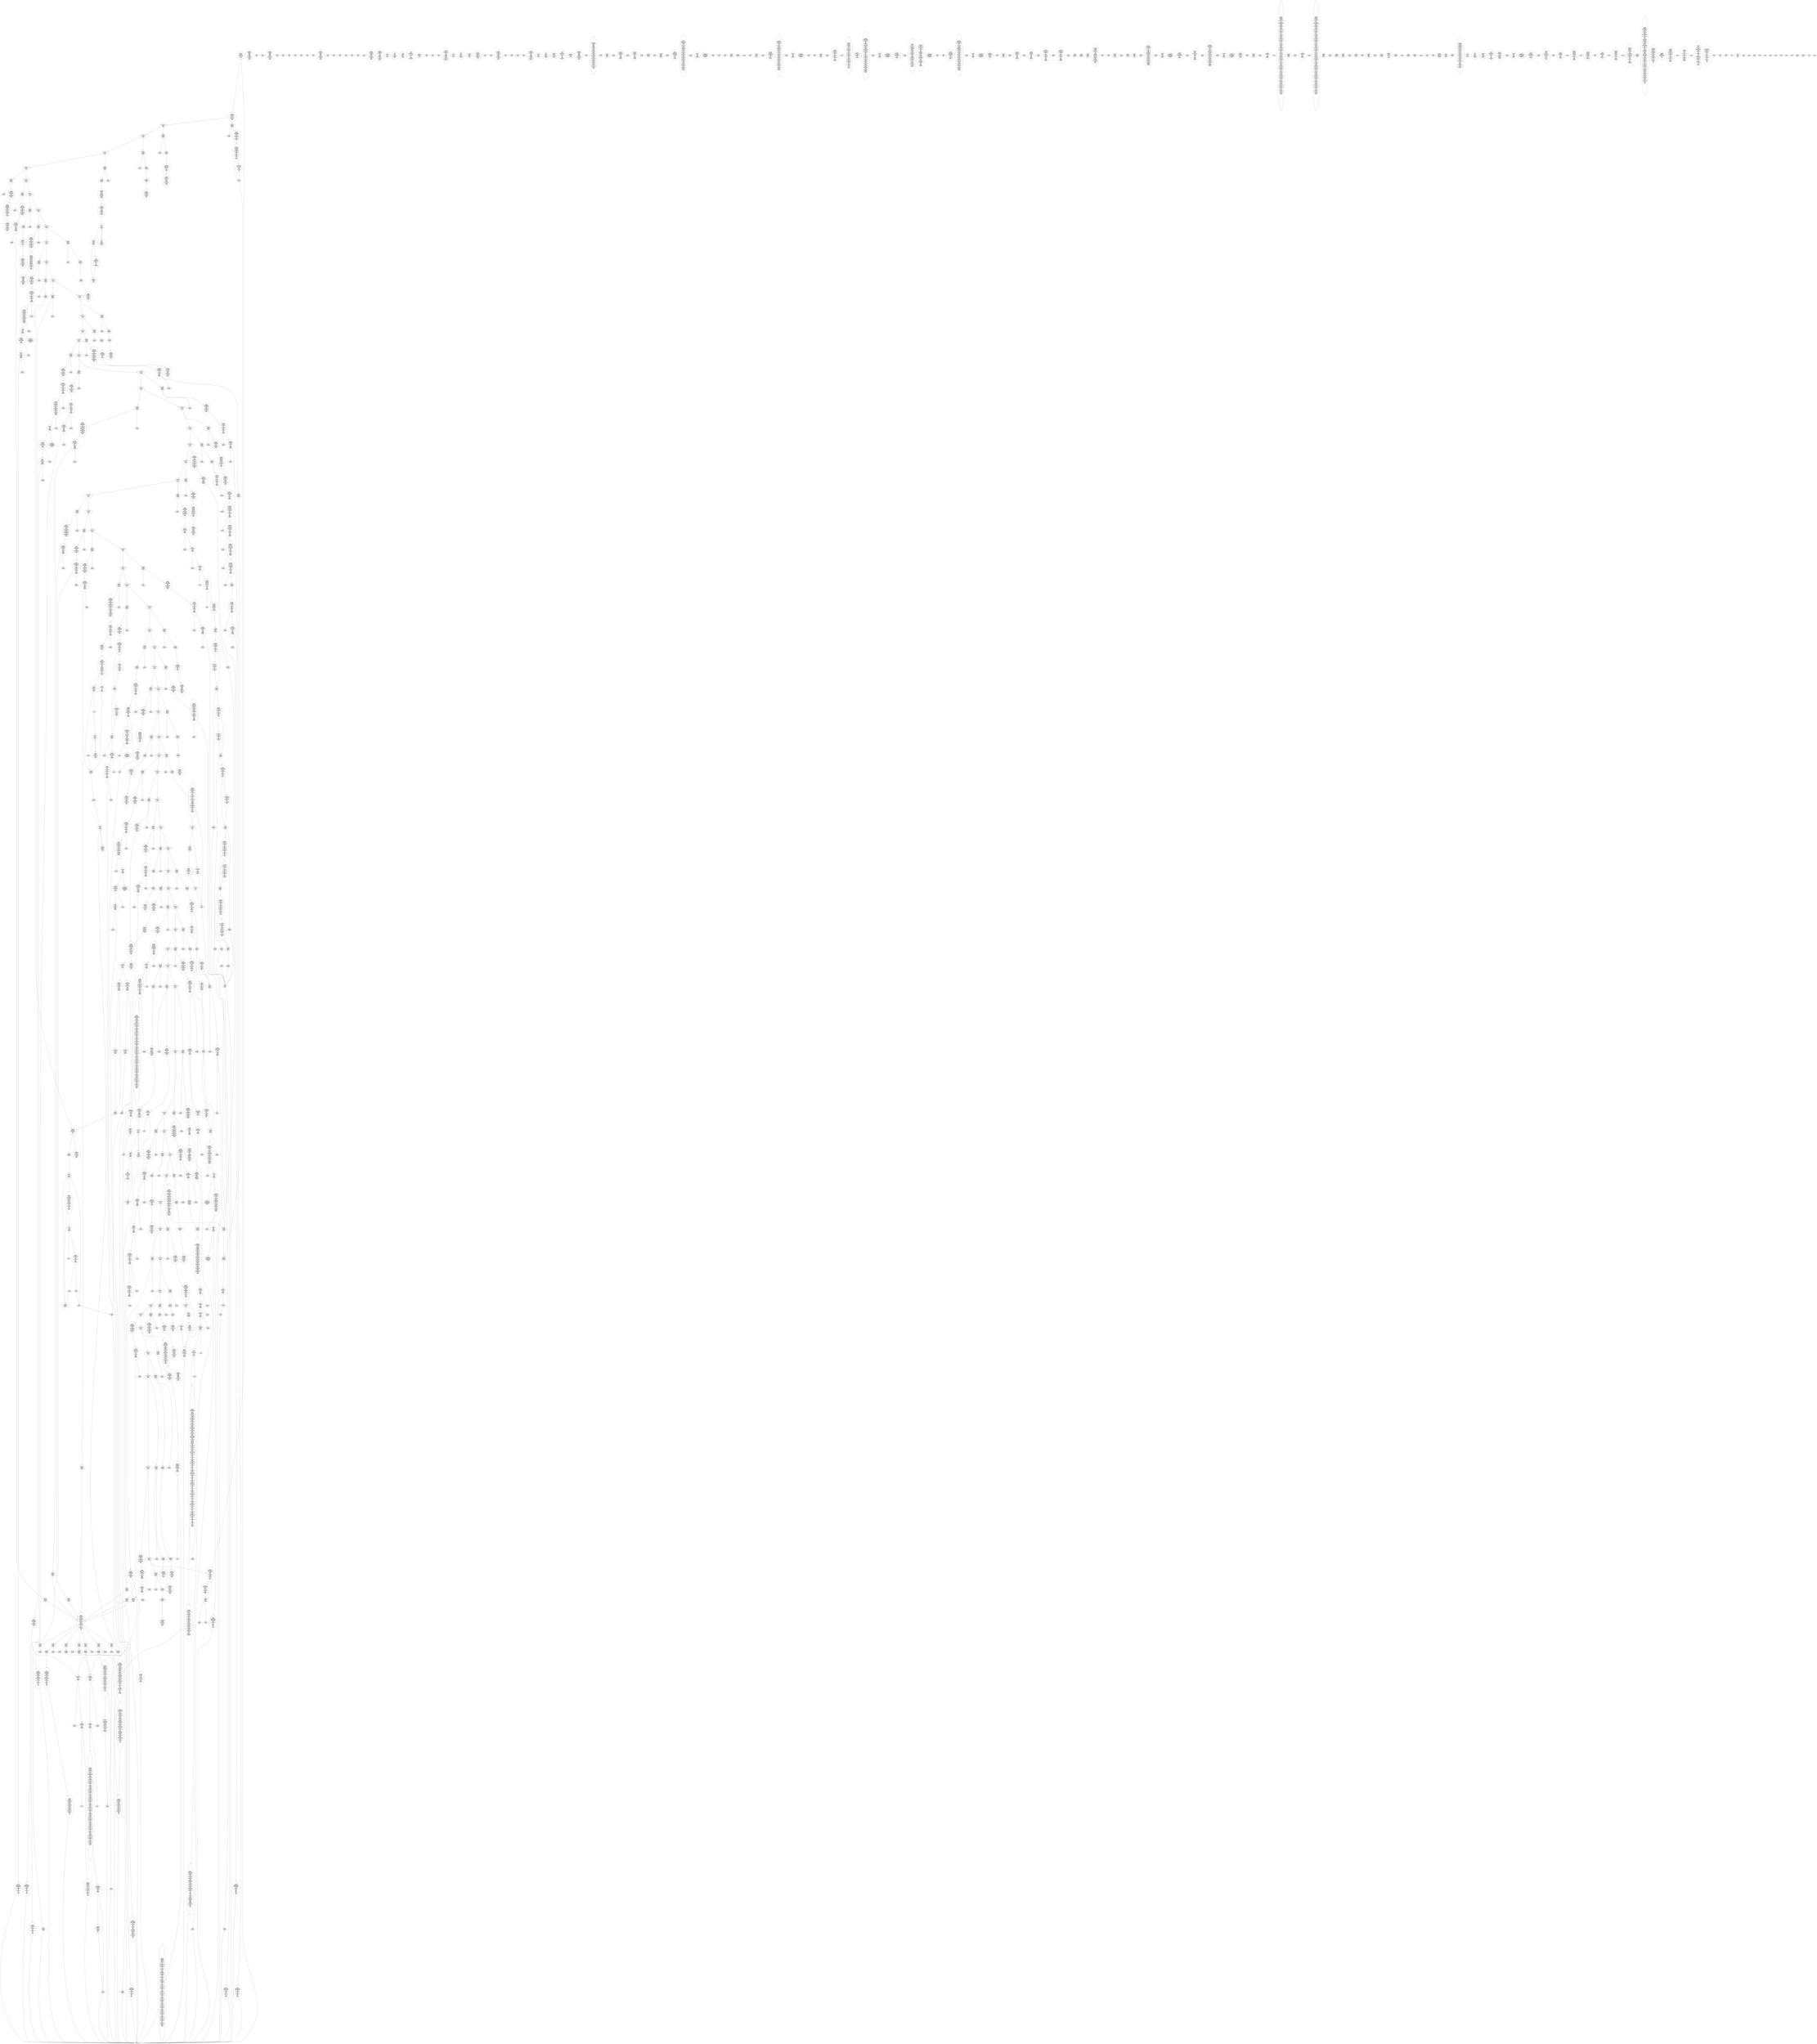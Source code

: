 /* Generated by GvGen v.1.0 (https://www.github.com/stricaud/gvgen) */

digraph G {
compound=true;
   node1 [label="[anywhere]"];
   node2 [label="# 0x0
PUSHX Data
PUSHX Data
MSTORE
PUSHX LogicData
CALLDATASIZE
LT
PUSHX Data
JUMPI
"];
   node3 [label="# 0xd
PUSHX Data
CALLDATALOAD
PUSHX Data
DIV
PUSHX BitData
AND
PUSHX LogicData
EQ
PUSHX Data
JUMPI
"];
   node4 [label="# 0x41
PUSHX LogicData
EQ
PUSHX Data
JUMPI
"];
   node5 [label="# 0x4c
PUSHX LogicData
EQ
PUSHX Data
JUMPI
"];
   node6 [label="# 0x57
PUSHX LogicData
EQ
PUSHX Data
JUMPI
"];
   node7 [label="# 0x62
PUSHX LogicData
EQ
PUSHX Data
JUMPI
"];
   node8 [label="# 0x6d
PUSHX LogicData
EQ
PUSHX Data
JUMPI
"];
   node9 [label="# 0x78
PUSHX LogicData
EQ
PUSHX Data
JUMPI
"];
   node10 [label="# 0x83
PUSHX LogicData
EQ
PUSHX Data
JUMPI
"];
   node11 [label="# 0x8e
PUSHX LogicData
EQ
PUSHX Data
JUMPI
"];
   node12 [label="# 0x99
PUSHX LogicData
EQ
PUSHX Data
JUMPI
"];
   node13 [label="# 0xa4
PUSHX LogicData
EQ
PUSHX Data
JUMPI
"];
   node14 [label="# 0xaf
PUSHX LogicData
EQ
PUSHX Data
JUMPI
"];
   node15 [label="# 0xba
PUSHX LogicData
EQ
PUSHX Data
JUMPI
"];
   node16 [label="# 0xc5
PUSHX LogicData
EQ
PUSHX Data
JUMPI
"];
   node17 [label="# 0xd0
PUSHX LogicData
EQ
PUSHX Data
JUMPI
"];
   node18 [label="# 0xdb
PUSHX LogicData
EQ
PUSHX Data
JUMPI
"];
   node19 [label="# 0xe6
PUSHX LogicData
EQ
PUSHX Data
JUMPI
"];
   node20 [label="# 0xf1
PUSHX LogicData
EQ
PUSHX Data
JUMPI
"];
   node21 [label="# 0xfc
PUSHX LogicData
EQ
PUSHX Data
JUMPI
"];
   node22 [label="# 0x107
PUSHX LogicData
EQ
PUSHX Data
JUMPI
"];
   node23 [label="# 0x112
PUSHX LogicData
EQ
PUSHX Data
JUMPI
"];
   node24 [label="# 0x11d
PUSHX LogicData
EQ
PUSHX Data
JUMPI
"];
   node25 [label="# 0x128
PUSHX LogicData
EQ
PUSHX Data
JUMPI
"];
   node26 [label="# 0x133
PUSHX LogicData
EQ
PUSHX Data
JUMPI
"];
   node27 [label="# 0x13e
PUSHX LogicData
EQ
PUSHX Data
JUMPI
"];
   node28 [label="# 0x149
PUSHX LogicData
EQ
PUSHX Data
JUMPI
"];
   node29 [label="# 0x154
PUSHX LogicData
EQ
PUSHX Data
JUMPI
"];
   node30 [label="# 0x15f
PUSHX LogicData
EQ
PUSHX Data
JUMPI
"];
   node31 [label="# 0x16a
PUSHX LogicData
EQ
PUSHX Data
JUMPI
"];
   node32 [label="# 0x175
PUSHX LogicData
EQ
PUSHX Data
JUMPI
"];
   node33 [label="# 0x180
PUSHX LogicData
EQ
PUSHX Data
JUMPI
"];
   node34 [label="# 0x18b
PUSHX LogicData
EQ
PUSHX Data
JUMPI
"];
   node35 [label="# 0x196
PUSHX LogicData
EQ
PUSHX Data
JUMPI
"];
   node36 [label="# 0x1a1
PUSHX LogicData
EQ
PUSHX Data
JUMPI
"];
   node37 [label="# 0x1ac
PUSHX LogicData
EQ
PUSHX Data
JUMPI
"];
   node38 [label="# 0x1b7
PUSHX LogicData
EQ
PUSHX Data
JUMPI
"];
   node39 [label="# 0x1c2
PUSHX LogicData
EQ
PUSHX Data
JUMPI
"];
   node40 [label="# 0x1cd
PUSHX LogicData
EQ
PUSHX Data
JUMPI
"];
   node41 [label="# 0x1d8
PUSHX LogicData
EQ
PUSHX Data
JUMPI
"];
   node42 [label="# 0x1e3
PUSHX LogicData
EQ
PUSHX Data
JUMPI
"];
   node43 [label="# 0x1ee
PUSHX LogicData
EQ
PUSHX Data
JUMPI
"];
   node44 [label="# 0x1f9
PUSHX LogicData
EQ
PUSHX Data
JUMPI
"];
   node45 [label="# 0x204
PUSHX LogicData
EQ
PUSHX Data
JUMPI
"];
   node46 [label="# 0x20f
PUSHX LogicData
EQ
PUSHX Data
JUMPI
"];
   node47 [label="# 0x21a
PUSHX LogicData
EQ
PUSHX Data
JUMPI
"];
   node48 [label="# 0x225
PUSHX LogicData
EQ
PUSHX Data
JUMPI
"];
   node49 [label="# 0x230
PUSHX LogicData
EQ
PUSHX Data
JUMPI
"];
   node50 [label="# 0x23b
PUSHX LogicData
EQ
PUSHX Data
JUMPI
"];
   node51 [label="# 0x246
PUSHX LogicData
EQ
PUSHX Data
JUMPI
"];
   node52 [label="# 0x251
PUSHX LogicData
EQ
PUSHX Data
JUMPI
"];
   node53 [label="# 0x25c
PUSHX LogicData
EQ
PUSHX Data
JUMPI
"];
   node54 [label="# 0x267
PUSHX LogicData
EQ
PUSHX Data
JUMPI
"];
   node55 [label="# 0x272
PUSHX LogicData
EQ
PUSHX Data
JUMPI
"];
   node56 [label="# 0x27d
PUSHX LogicData
EQ
PUSHX Data
JUMPI
"];
   node57 [label="# 0x288
PUSHX LogicData
EQ
PUSHX Data
JUMPI
"];
   node58 [label="# 0x293
PUSHX LogicData
EQ
PUSHX Data
JUMPI
"];
   node59 [label="# 0x29e
PUSHX LogicData
EQ
PUSHX Data
JUMPI
"];
   node60 [label="# 0x2a9
PUSHX LogicData
EQ
PUSHX Data
JUMPI
"];
   node61 [label="# 0x2b4
PUSHX LogicData
EQ
PUSHX Data
JUMPI
"];
   node62 [label="# 0x2bf
PUSHX LogicData
EQ
PUSHX Data
JUMPI
"];
   node63 [label="# 0x2ca
PUSHX LogicData
EQ
PUSHX Data
JUMPI
"];
   node64 [label="# 0x2d5
PUSHX LogicData
EQ
PUSHX Data
JUMPI
"];
   node65 [label="# 0x2e0
PUSHX LogicData
EQ
PUSHX Data
JUMPI
"];
   node66 [label="# 0x2eb
PUSHX LogicData
EQ
PUSHX Data
JUMPI
"];
   node67 [label="# 0x2f6
PUSHX LogicData
EQ
PUSHX Data
JUMPI
"];
   node68 [label="# 0x301
JUMPDEST
PUSHX StorData
PUSHX ArithData
SLOAD
PUSHX ArithData
EXP
DIV
PUSHX BitData
AND
PUSHX BitData
AND
CALLER
PUSHX BitData
AND
EQ
PUSHX Data
JUMPI
"];
   node69 [label="# 0x358
PUSHX StorData
PUSHX ArithData
SLOAD
PUSHX ArithData
EXP
DIV
PUSHX BitData
AND
PUSHX BitData
AND
CALLER
PUSHX BitData
AND
EQ
"];
   node70 [label="# 0x3aa
JUMPDEST
ISZERO
ISZERO
PUSHX Data
JUMPI
"];
   node71 [label="# 0x3b1
PUSHX Data
REVERT
"];
   node72 [label="# 0x3b5
JUMPDEST
STOP
"];
   node73 [label="# 0x3b7
JUMPDEST
CALLVALUE
ISZERO
PUSHX Data
JUMPI
"];
   node74 [label="# 0x3bf
PUSHX Data
REVERT
"];
   node75 [label="# 0x3c3
JUMPDEST
PUSHX Data
PUSHX ArithData
CALLDATASIZE
SUB
ADD
CALLDATALOAD
PUSHX BitData
NOT
AND
PUSHX ArithData
ADD
PUSHX Data
JUMP
"];
   node76 [label="# 0x401
JUMPDEST
PUSHX MemData
MLOAD
ISZERO
ISZERO
ISZERO
ISZERO
MSTORE
PUSHX ArithData
ADD
PUSHX MemData
MLOAD
SUB
RETURN
"];
   node77 [label="# 0x41b
JUMPDEST
CALLVALUE
ISZERO
PUSHX Data
JUMPI
"];
   node78 [label="# 0x423
PUSHX Data
REVERT
"];
   node79 [label="# 0x427
JUMPDEST
PUSHX Data
PUSHX Data
JUMP
"];
   node80 [label="# 0x430
JUMPDEST
PUSHX MemData
MLOAD
PUSHX BitData
AND
PUSHX BitData
AND
MSTORE
PUSHX ArithData
ADD
PUSHX MemData
MLOAD
SUB
RETURN
"];
   node81 [label="# 0x472
JUMPDEST
CALLVALUE
ISZERO
PUSHX Data
JUMPI
"];
   node82 [label="# 0x47a
PUSHX Data
REVERT
"];
   node83 [label="# 0x47e
JUMPDEST
PUSHX Data
PUSHX Data
JUMP
"];
   node84 [label="# 0x487
JUMPDEST
PUSHX MemData
MLOAD
MSTORE
PUSHX ArithData
ADD
PUSHX MemData
MLOAD
SUB
RETURN
"];
   node85 [label="# 0x49d
JUMPDEST
CALLVALUE
ISZERO
PUSHX Data
JUMPI
"];
   node86 [label="# 0x4a5
PUSHX Data
REVERT
"];
   node87 [label="# 0x4a9
JUMPDEST
PUSHX Data
PUSHX Data
JUMP
"];
   node88 [label="# 0x4b2
JUMPDEST
PUSHX MemData
MLOAD
PUSHX ArithData
ADD
SUB
MSTORE
MLOAD
MSTORE
PUSHX ArithData
ADD
MLOAD
PUSHX ArithData
ADD
PUSHX Data
"];
   node89 [label="# 0x4d7
JUMPDEST
LT
ISZERO
PUSHX Data
JUMPI
"];
   node90 [label="# 0x4e0
ADD
MLOAD
ADD
MSTORE
PUSHX ArithData
ADD
PUSHX Data
JUMP
"];
   node91 [label="# 0x4f2
JUMPDEST
ADD
PUSHX BitData
AND
ISZERO
PUSHX Data
JUMPI
"];
   node92 [label="# 0x506
SUB
MLOAD
PUSHX ArithData
PUSHX ArithData
SUB
PUSHX ArithData
EXP
SUB
NOT
AND
MSTORE
PUSHX ArithData
ADD
"];
   node93 [label="# 0x51f
JUMPDEST
PUSHX MemData
MLOAD
SUB
RETURN
"];
   node94 [label="# 0x52d
JUMPDEST
CALLVALUE
ISZERO
PUSHX Data
JUMPI
"];
   node95 [label="# 0x535
PUSHX Data
REVERT
"];
   node96 [label="# 0x539
JUMPDEST
PUSHX Data
PUSHX ArithData
CALLDATASIZE
SUB
ADD
CALLDATALOAD
PUSHX ArithData
ADD
PUSHX Data
JUMP
"];
   node97 [label="# 0x558
JUMPDEST
PUSHX MemData
MLOAD
PUSHX BitData
AND
PUSHX BitData
AND
MSTORE
PUSHX ArithData
ADD
PUSHX MemData
MLOAD
SUB
RETURN
"];
   node98 [label="# 0x59a
JUMPDEST
CALLVALUE
ISZERO
PUSHX Data
JUMPI
"];
   node99 [label="# 0x5a2
PUSHX Data
REVERT
"];
   node100 [label="# 0x5a6
JUMPDEST
PUSHX Data
PUSHX ArithData
CALLDATASIZE
SUB
ADD
CALLDATALOAD
PUSHX BitData
AND
PUSHX ArithData
ADD
CALLDATALOAD
PUSHX ArithData
ADD
PUSHX Data
JUMP
"];
   node101 [label="# 0x5e5
JUMPDEST
STOP
"];
   node102 [label="# 0x5e7
JUMPDEST
CALLVALUE
ISZERO
PUSHX Data
JUMPI
"];
   node103 [label="# 0x5ef
PUSHX Data
REVERT
"];
   node104 [label="# 0x5f3
JUMPDEST
PUSHX Data
PUSHX Data
JUMP
"];
   node105 [label="# 0x5fc
JUMPDEST
PUSHX MemData
MLOAD
PUSHX BitData
AND
PUSHX BitData
AND
MSTORE
PUSHX ArithData
ADD
PUSHX MemData
MLOAD
SUB
RETURN
"];
   node106 [label="# 0x63e
JUMPDEST
CALLVALUE
ISZERO
PUSHX Data
JUMPI
"];
   node107 [label="# 0x646
PUSHX Data
REVERT
"];
   node108 [label="# 0x64a
JUMPDEST
PUSHX Data
PUSHX ArithData
CALLDATASIZE
SUB
ADD
CALLDATALOAD
PUSHX BitData
AND
PUSHX ArithData
ADD
CALLDATALOAD
PUSHX BitData
AND
PUSHX ArithData
ADD
PUSHX Data
JUMP
"];
   node109 [label="# 0x69f
JUMPDEST
PUSHX MemData
MLOAD
ISZERO
ISZERO
ISZERO
ISZERO
MSTORE
PUSHX ArithData
ADD
PUSHX MemData
MLOAD
SUB
RETURN
"];
   node110 [label="# 0x6b9
JUMPDEST
CALLVALUE
ISZERO
PUSHX Data
JUMPI
"];
   node111 [label="# 0x6c1
PUSHX Data
REVERT
"];
   node112 [label="# 0x6c5
JUMPDEST
PUSHX Data
PUSHX Data
JUMP
"];
   node113 [label="# 0x6ce
JUMPDEST
PUSHX MemData
MLOAD
MSTORE
PUSHX ArithData
ADD
PUSHX MemData
MLOAD
SUB
RETURN
"];
   node114 [label="# 0x6e4
JUMPDEST
CALLVALUE
ISZERO
PUSHX Data
JUMPI
"];
   node115 [label="# 0x6ec
PUSHX Data
REVERT
"];
   node116 [label="# 0x6f0
JUMPDEST
PUSHX Data
PUSHX ArithData
CALLDATASIZE
SUB
ADD
CALLDATALOAD
PUSHX BitData
AND
PUSHX ArithData
ADD
PUSHX Data
JUMP
"];
   node117 [label="# 0x725
JUMPDEST
STOP
"];
   node118 [label="# 0x727
JUMPDEST
CALLVALUE
ISZERO
PUSHX Data
JUMPI
"];
   node119 [label="# 0x72f
PUSHX Data
REVERT
"];
   node120 [label="# 0x733
JUMPDEST
PUSHX Data
PUSHX Data
JUMP
"];
   node121 [label="# 0x73c
JUMPDEST
PUSHX MemData
MLOAD
MSTORE
PUSHX ArithData
ADD
PUSHX MemData
MLOAD
SUB
RETURN
"];
   node122 [label="# 0x752
JUMPDEST
CALLVALUE
ISZERO
PUSHX Data
JUMPI
"];
   node123 [label="# 0x75a
PUSHX Data
REVERT
"];
   node124 [label="# 0x75e
JUMPDEST
PUSHX Data
PUSHX ArithData
CALLDATASIZE
SUB
ADD
CALLDATALOAD
PUSHX ArithData
ADD
PUSHX Data
JUMP
"];
   node125 [label="# 0x77d
JUMPDEST
PUSHX MemData
MLOAD
ISZERO
ISZERO
ISZERO
ISZERO
MSTORE
PUSHX ArithData
ADD
PUSHX MemData
MLOAD
SUB
RETURN
"];
   node126 [label="# 0x797
JUMPDEST
CALLVALUE
ISZERO
PUSHX Data
JUMPI
"];
   node127 [label="# 0x79f
PUSHX Data
REVERT
"];
   node128 [label="# 0x7a3
JUMPDEST
PUSHX Data
PUSHX Data
JUMP
"];
   node129 [label="# 0x7ac
JUMPDEST
PUSHX MemData
MLOAD
MSTORE
PUSHX ArithData
ADD
PUSHX MemData
MLOAD
SUB
RETURN
"];
   node130 [label="# 0x7c2
JUMPDEST
CALLVALUE
ISZERO
PUSHX Data
JUMPI
"];
   node131 [label="# 0x7ca
PUSHX Data
REVERT
"];
   node132 [label="# 0x7ce
JUMPDEST
PUSHX Data
PUSHX Data
JUMP
"];
   node133 [label="# 0x7d7
JUMPDEST
PUSHX MemData
MLOAD
PUSHX BitData
AND
PUSHX BitData
AND
MSTORE
PUSHX ArithData
ADD
PUSHX MemData
MLOAD
SUB
RETURN
"];
   node134 [label="# 0x819
JUMPDEST
CALLVALUE
ISZERO
PUSHX Data
JUMPI
"];
   node135 [label="# 0x821
PUSHX Data
REVERT
"];
   node136 [label="# 0x825
JUMPDEST
PUSHX Data
PUSHX ArithData
CALLDATASIZE
SUB
ADD
CALLDATALOAD
PUSHX BitData
AND
PUSHX ArithData
ADD
CALLDATALOAD
PUSHX BitData
AND
PUSHX ArithData
ADD
CALLDATALOAD
PUSHX ArithData
ADD
PUSHX Data
JUMP
"];
   node137 [label="# 0x884
JUMPDEST
STOP
"];
   node138 [label="# 0x886
JUMPDEST
CALLVALUE
ISZERO
PUSHX Data
JUMPI
"];
   node139 [label="# 0x88e
PUSHX Data
REVERT
"];
   node140 [label="# 0x892
JUMPDEST
PUSHX Data
PUSHX ArithData
CALLDATASIZE
SUB
ADD
CALLDATALOAD
PUSHX BitData
AND
PUSHX ArithData
ADD
PUSHX Data
JUMP
"];
   node141 [label="# 0x8c7
JUMPDEST
STOP
"];
   node142 [label="# 0x8c9
JUMPDEST
CALLVALUE
ISZERO
PUSHX Data
JUMPI
"];
   node143 [label="# 0x8d1
PUSHX Data
REVERT
"];
   node144 [label="# 0x8d5
JUMPDEST
PUSHX Data
PUSHX ArithData
CALLDATASIZE
SUB
ADD
CALLDATALOAD
PUSHX BitData
AND
PUSHX ArithData
ADD
PUSHX Data
JUMP
"];
   node145 [label="# 0x90a
JUMPDEST
STOP
"];
   node146 [label="# 0x90c
JUMPDEST
CALLVALUE
ISZERO
PUSHX Data
JUMPI
"];
   node147 [label="# 0x914
PUSHX Data
REVERT
"];
   node148 [label="# 0x918
JUMPDEST
PUSHX Data
PUSHX ArithData
CALLDATASIZE
SUB
ADD
CALLDATALOAD
PUSHX BitData
AND
PUSHX ArithData
ADD
PUSHX Data
JUMP
"];
   node149 [label="# 0x94d
JUMPDEST
STOP
"];
   node150 [label="# 0x94f
JUMPDEST
CALLVALUE
ISZERO
PUSHX Data
JUMPI
"];
   node151 [label="# 0x957
PUSHX Data
REVERT
"];
   node152 [label="# 0x95b
JUMPDEST
PUSHX Data
PUSHX ArithData
CALLDATASIZE
SUB
ADD
CALLDATALOAD
PUSHX ArithData
ADD
CALLDATALOAD
PUSHX ArithData
ADD
CALLDATALOAD
PUSHX ArithData
ADD
CALLDATALOAD
PUSHX ArithData
ADD
PUSHX Data
JUMP
"];
   node153 [label="# 0x998
JUMPDEST
STOP
"];
   node154 [label="# 0x99a
JUMPDEST
CALLVALUE
ISZERO
PUSHX Data
JUMPI
"];
   node155 [label="# 0x9a2
PUSHX Data
REVERT
"];
   node156 [label="# 0x9a6
JUMPDEST
PUSHX Data
PUSHX ArithData
CALLDATASIZE
SUB
ADD
CALLDATALOAD
PUSHX ArithData
ADD
PUSHX Data
JUMP
"];
   node157 [label="# 0x9c5
JUMPDEST
PUSHX MemData
MLOAD
PUSHX BitData
AND
PUSHX BitData
AND
MSTORE
PUSHX ArithData
ADD
PUSHX MemData
MLOAD
SUB
RETURN
"];
   node158 [label="# 0xa07
JUMPDEST
CALLVALUE
ISZERO
PUSHX Data
JUMPI
"];
   node159 [label="# 0xa0f
PUSHX Data
REVERT
"];
   node160 [label="# 0xa13
JUMPDEST
PUSHX Data
PUSHX Data
JUMP
"];
   node161 [label="# 0xa1c
JUMPDEST
STOP
"];
   node162 [label="# 0xa1e
JUMPDEST
PUSHX Data
PUSHX ArithData
CALLDATASIZE
SUB
ADD
CALLDATALOAD
PUSHX BitData
AND
PUSHX ArithData
ADD
CALLDATALOAD
PUSHX BitData
AND
PUSHX ArithData
ADD
CALLDATALOAD
PUSHX ArithData
ADD
PUSHX Data
JUMP
"];
   node163 [label="# 0xa7c
JUMPDEST
STOP
"];
   node164 [label="# 0xa7e
JUMPDEST
CALLVALUE
ISZERO
PUSHX Data
JUMPI
"];
   node165 [label="# 0xa86
PUSHX Data
REVERT
"];
   node166 [label="# 0xa8a
JUMPDEST
PUSHX Data
PUSHX ArithData
CALLDATASIZE
SUB
ADD
CALLDATALOAD
PUSHX ArithData
ADD
PUSHX Data
JUMP
"];
   node167 [label="# 0xaa9
JUMPDEST
PUSHX MemData
MLOAD
PUSHX BitData
AND
PUSHX BitData
AND
MSTORE
PUSHX ArithData
ADD
PUSHX MemData
MLOAD
SUB
RETURN
"];
   node168 [label="# 0xaeb
JUMPDEST
CALLVALUE
ISZERO
PUSHX Data
JUMPI
"];
   node169 [label="# 0xaf3
PUSHX Data
REVERT
"];
   node170 [label="# 0xaf7
JUMPDEST
PUSHX Data
PUSHX ArithData
CALLDATASIZE
SUB
ADD
CALLDATALOAD
PUSHX ArithData
ADD
CALLDATALOAD
PUSHX ArithData
ADD
PUSHX Data
JUMP
"];
   node171 [label="# 0xb20
JUMPDEST
PUSHX MemData
MLOAD
ISZERO
ISZERO
ISZERO
ISZERO
MSTORE
PUSHX ArithData
ADD
PUSHX MemData
MLOAD
SUB
RETURN
"];
   node172 [label="# 0xb3a
JUMPDEST
CALLVALUE
ISZERO
PUSHX Data
JUMPI
"];
   node173 [label="# 0xb42
PUSHX Data
REVERT
"];
   node174 [label="# 0xb46
JUMPDEST
PUSHX Data
PUSHX ArithData
CALLDATASIZE
SUB
ADD
CALLDATALOAD
PUSHX ArithData
ADD
CALLDATALOAD
PUSHX ArithData
ADD
CALLDATALOAD
PUSHX ArithData
ADD
CALLDATALOAD
PUSHX ArithData
ADD
PUSHX Data
JUMP
"];
   node175 [label="# 0xb83
JUMPDEST
STOP
"];
   node176 [label="# 0xb85
JUMPDEST
CALLVALUE
ISZERO
PUSHX Data
JUMPI
"];
   node177 [label="# 0xb8d
PUSHX Data
REVERT
"];
   node178 [label="# 0xb91
JUMPDEST
PUSHX Data
PUSHX ArithData
CALLDATASIZE
SUB
ADD
CALLDATALOAD
PUSHX ArithData
ADD
PUSHX Data
JUMP
"];
   node179 [label="# 0xbb0
JUMPDEST
STOP
"];
   node180 [label="# 0xbb2
JUMPDEST
CALLVALUE
ISZERO
PUSHX Data
JUMPI
"];
   node181 [label="# 0xbba
PUSHX Data
REVERT
"];
   node182 [label="# 0xbbe
JUMPDEST
PUSHX Data
PUSHX ArithData
CALLDATASIZE
SUB
ADD
CALLDATALOAD
PUSHX BitData
AND
PUSHX ArithData
ADD
CALLDATALOAD
PUSHX ArithData
ADD
PUSHX Data
JUMP
"];
   node183 [label="# 0xbfd
JUMPDEST
STOP
"];
   node184 [label="# 0xbff
JUMPDEST
CALLVALUE
ISZERO
PUSHX Data
JUMPI
"];
   node185 [label="# 0xc07
PUSHX Data
REVERT
"];
   node186 [label="# 0xc0b
JUMPDEST
PUSHX Data
PUSHX ArithData
CALLDATASIZE
SUB
ADD
CALLDATALOAD
PUSHX BitData
AND
PUSHX ArithData
ADD
PUSHX Data
JUMP
"];
   node187 [label="# 0xc40
JUMPDEST
STOP
"];
   node188 [label="# 0xc42
JUMPDEST
CALLVALUE
ISZERO
PUSHX Data
JUMPI
"];
   node189 [label="# 0xc4a
PUSHX Data
REVERT
"];
   node190 [label="# 0xc4e
JUMPDEST
PUSHX Data
PUSHX ArithData
CALLDATASIZE
SUB
ADD
CALLDATALOAD
PUSHX ArithData
ADD
ADD
CALLDATALOAD
PUSHX ArithData
ADD
PUSHX ArithData
ADD
PUSHX ArithData
DIV
MUL
PUSHX ArithData
ADD
PUSHX MemData
MLOAD
ADD
PUSHX Data
MSTORE
MSTORE
PUSHX ArithData
ADD
CALLDATACOPY
ADD
PUSHX Data
JUMP
"];
   node191 [label="# 0xca9
JUMPDEST
STOP
"];
   node192 [label="# 0xcab
JUMPDEST
CALLVALUE
ISZERO
PUSHX Data
JUMPI
"];
   node193 [label="# 0xcb3
PUSHX Data
REVERT
"];
   node194 [label="# 0xcb7
JUMPDEST
PUSHX Data
PUSHX ArithData
CALLDATASIZE
SUB
ADD
CALLDATALOAD
PUSHX ArithData
ADD
PUSHX Data
JUMP
"];
   node195 [label="# 0xcd6
JUMPDEST
STOP
"];
   node196 [label="# 0xcd8
JUMPDEST
CALLVALUE
ISZERO
PUSHX Data
JUMPI
"];
   node197 [label="# 0xce0
PUSHX Data
REVERT
"];
   node198 [label="# 0xce4
JUMPDEST
PUSHX Data
PUSHX Data
JUMP
"];
   node199 [label="# 0xced
JUMPDEST
PUSHX MemData
MLOAD
ISZERO
ISZERO
ISZERO
ISZERO
MSTORE
PUSHX ArithData
ADD
PUSHX MemData
MLOAD
SUB
RETURN
"];
   node200 [label="# 0xd07
JUMPDEST
CALLVALUE
ISZERO
PUSHX Data
JUMPI
"];
   node201 [label="# 0xd0f
PUSHX Data
REVERT
"];
   node202 [label="# 0xd13
JUMPDEST
PUSHX Data
PUSHX Data
JUMP
"];
   node203 [label="# 0xd1c
JUMPDEST
STOP
"];
   node204 [label="# 0xd1e
JUMPDEST
CALLVALUE
ISZERO
PUSHX Data
JUMPI
"];
   node205 [label="# 0xd26
PUSHX Data
REVERT
"];
   node206 [label="# 0xd2a
JUMPDEST
PUSHX Data
PUSHX ArithData
CALLDATASIZE
SUB
ADD
CALLDATALOAD
PUSHX ArithData
ADD
PUSHX Data
JUMP
"];
   node207 [label="# 0xd49
JUMPDEST
PUSHX MemData
MLOAD
PUSHX BitData
AND
PUSHX BitData
AND
MSTORE
PUSHX ArithData
ADD
PUSHX MemData
MLOAD
SUB
RETURN
"];
   node208 [label="# 0xd8b
JUMPDEST
CALLVALUE
ISZERO
PUSHX Data
JUMPI
"];
   node209 [label="# 0xd93
PUSHX Data
REVERT
"];
   node210 [label="# 0xd97
JUMPDEST
PUSHX Data
PUSHX ArithData
CALLDATASIZE
SUB
ADD
CALLDATALOAD
PUSHX ArithData
ADD
PUSHX Data
JUMP
"];
   node211 [label="# 0xdb6
JUMPDEST
PUSHX MemData
MLOAD
PUSHX BitData
AND
PUSHX BitData
AND
MSTORE
PUSHX ArithData
ADD
PUSHX MemData
MLOAD
SUB
RETURN
"];
   node212 [label="# 0xdf8
JUMPDEST
CALLVALUE
ISZERO
PUSHX Data
JUMPI
"];
   node213 [label="# 0xe00
PUSHX Data
REVERT
"];
   node214 [label="# 0xe04
JUMPDEST
PUSHX Data
PUSHX Data
JUMP
"];
   node215 [label="# 0xe0d
JUMPDEST
PUSHX MemData
MLOAD
MSTORE
PUSHX ArithData
ADD
PUSHX MemData
MLOAD
SUB
RETURN
"];
   node216 [label="# 0xe23
JUMPDEST
CALLVALUE
ISZERO
PUSHX Data
JUMPI
"];
   node217 [label="# 0xe2b
PUSHX Data
REVERT
"];
   node218 [label="# 0xe2f
JUMPDEST
PUSHX Data
PUSHX Data
JUMP
"];
   node219 [label="# 0xe38
JUMPDEST
PUSHX MemData
MLOAD
PUSHX BitData
AND
PUSHX BitData
AND
MSTORE
PUSHX ArithData
ADD
PUSHX MemData
MLOAD
SUB
RETURN
"];
   node220 [label="# 0xe7a
JUMPDEST
CALLVALUE
ISZERO
PUSHX Data
JUMPI
"];
   node221 [label="# 0xe82
PUSHX Data
REVERT
"];
   node222 [label="# 0xe86
JUMPDEST
PUSHX Data
PUSHX Data
JUMP
"];
   node223 [label="# 0xe8f
JUMPDEST
PUSHX MemData
MLOAD
PUSHX ArithData
ADD
SUB
MSTORE
MLOAD
MSTORE
PUSHX ArithData
ADD
MLOAD
PUSHX ArithData
ADD
PUSHX Data
"];
   node224 [label="# 0xeb4
JUMPDEST
LT
ISZERO
PUSHX Data
JUMPI
"];
   node225 [label="# 0xebd
ADD
MLOAD
ADD
MSTORE
PUSHX ArithData
ADD
PUSHX Data
JUMP
"];
   node226 [label="# 0xecf
JUMPDEST
ADD
PUSHX BitData
AND
ISZERO
PUSHX Data
JUMPI
"];
   node227 [label="# 0xee3
SUB
MLOAD
PUSHX ArithData
PUSHX ArithData
SUB
PUSHX ArithData
EXP
SUB
NOT
AND
MSTORE
PUSHX ArithData
ADD
"];
   node228 [label="# 0xefc
JUMPDEST
PUSHX MemData
MLOAD
SUB
RETURN
"];
   node229 [label="# 0xf0a
JUMPDEST
CALLVALUE
ISZERO
PUSHX Data
JUMPI
"];
   node230 [label="# 0xf12
PUSHX Data
REVERT
"];
   node231 [label="# 0xf16
JUMPDEST
PUSHX Data
PUSHX ArithData
CALLDATASIZE
SUB
ADD
CALLDATALOAD
PUSHX BitData
AND
PUSHX ArithData
ADD
PUSHX Data
JUMP
"];
   node232 [label="# 0xf4b
JUMPDEST
STOP
"];
   node233 [label="# 0xf4d
JUMPDEST
CALLVALUE
ISZERO
PUSHX Data
JUMPI
"];
   node234 [label="# 0xf55
PUSHX Data
REVERT
"];
   node235 [label="# 0xf59
JUMPDEST
PUSHX Data
PUSHX ArithData
CALLDATASIZE
SUB
ADD
CALLDATALOAD
PUSHX BitData
AND
PUSHX ArithData
ADD
PUSHX Data
JUMP
"];
   node236 [label="# 0xf8e
JUMPDEST
PUSHX MemData
MLOAD
MSTORE
PUSHX ArithData
ADD
PUSHX MemData
MLOAD
SUB
RETURN
"];
   node237 [label="# 0xfa4
JUMPDEST
CALLVALUE
ISZERO
PUSHX Data
JUMPI
"];
   node238 [label="# 0xfac
PUSHX Data
REVERT
"];
   node239 [label="# 0xfb0
JUMPDEST
PUSHX Data
PUSHX ArithData
CALLDATASIZE
SUB
ADD
CALLDATALOAD
PUSHX BitData
AND
PUSHX ArithData
ADD
PUSHX Data
JUMP
"];
   node240 [label="# 0xfe5
JUMPDEST
STOP
"];
   node241 [label="# 0xfe7
JUMPDEST
CALLVALUE
ISZERO
PUSHX Data
JUMPI
"];
   node242 [label="# 0xfef
PUSHX Data
REVERT
"];
   node243 [label="# 0xff3
JUMPDEST
PUSHX Data
PUSHX Data
JUMP
"];
   node244 [label="# 0xffc
JUMPDEST
PUSHX MemData
MLOAD
MSTORE
PUSHX ArithData
ADD
PUSHX MemData
MLOAD
SUB
RETURN
"];
   node245 [label="# 0x1012
JUMPDEST
CALLVALUE
ISZERO
PUSHX Data
JUMPI
"];
   node246 [label="# 0x101a
PUSHX Data
REVERT
"];
   node247 [label="# 0x101e
JUMPDEST
PUSHX Data
PUSHX Data
JUMP
"];
   node248 [label="# 0x1027
JUMPDEST
STOP
"];
   node249 [label="# 0x1029
JUMPDEST
CALLVALUE
ISZERO
PUSHX Data
JUMPI
"];
   node250 [label="# 0x1031
PUSHX Data
REVERT
"];
   node251 [label="# 0x1035
JUMPDEST
PUSHX Data
PUSHX ArithData
CALLDATASIZE
SUB
ADD
CALLDATALOAD
PUSHX BitData
AND
PUSHX ArithData
ADD
PUSHX Data
JUMP
"];
   node252 [label="# 0x106a
JUMPDEST
PUSHX MemData
MLOAD
PUSHX ArithData
ADD
SUB
MSTORE
MLOAD
MSTORE
PUSHX ArithData
ADD
MLOAD
PUSHX ArithData
ADD
PUSHX ArithData
MUL
PUSHX Data
"];
   node253 [label="# 0x1092
JUMPDEST
LT
ISZERO
PUSHX Data
JUMPI
"];
   node254 [label="# 0x109b
ADD
MLOAD
ADD
MSTORE
PUSHX ArithData
ADD
PUSHX Data
JUMP
"];
   node255 [label="# 0x10ad
JUMPDEST
ADD
PUSHX MemData
MLOAD
SUB
RETURN
"];
   node256 [label="# 0x10c1
JUMPDEST
CALLVALUE
ISZERO
PUSHX Data
JUMPI
"];
   node257 [label="# 0x10c9
PUSHX Data
REVERT
"];
   node258 [label="# 0x10cd
JUMPDEST
PUSHX Data
PUSHX ArithData
CALLDATASIZE
SUB
ADD
CALLDATALOAD
PUSHX ArithData
ADD
PUSHX Data
JUMP
"];
   node259 [label="# 0x10ec
JUMPDEST
PUSHX MemData
MLOAD
MSTORE
PUSHX ArithData
ADD
PUSHX MemData
MLOAD
SUB
RETURN
"];
   node260 [label="# 0x1102
JUMPDEST
CALLVALUE
ISZERO
PUSHX Data
JUMPI
"];
   node261 [label="# 0x110a
PUSHX Data
REVERT
"];
   node262 [label="# 0x110e
JUMPDEST
PUSHX Data
PUSHX Data
JUMP
"];
   node263 [label="# 0x1117
JUMPDEST
STOP
"];
   node264 [label="# 0x1119
JUMPDEST
CALLVALUE
ISZERO
PUSHX Data
JUMPI
"];
   node265 [label="# 0x1121
PUSHX Data
REVERT
"];
   node266 [label="# 0x1125
JUMPDEST
PUSHX Data
PUSHX ArithData
CALLDATASIZE
SUB
ADD
CALLDATALOAD
PUSHX ArithData
ADD
CALLDATALOAD
PUSHX BitData
AND
PUSHX ArithData
ADD
PUSHX Data
JUMP
"];
   node267 [label="# 0x1164
JUMPDEST
STOP
"];
   node268 [label="# 0x1166
JUMPDEST
CALLVALUE
ISZERO
PUSHX Data
JUMPI
"];
   node269 [label="# 0x116e
PUSHX Data
REVERT
"];
   node270 [label="# 0x1172
JUMPDEST
PUSHX Data
PUSHX Data
JUMP
"];
   node271 [label="# 0x117b
JUMPDEST
PUSHX MemData
MLOAD
PUSHX ArithData
ADD
SUB
MSTORE
MLOAD
MSTORE
PUSHX ArithData
ADD
MLOAD
PUSHX ArithData
ADD
PUSHX Data
"];
   node272 [label="# 0x11a0
JUMPDEST
LT
ISZERO
PUSHX Data
JUMPI
"];
   node273 [label="# 0x11a9
ADD
MLOAD
ADD
MSTORE
PUSHX ArithData
ADD
PUSHX Data
JUMP
"];
   node274 [label="# 0x11bb
JUMPDEST
ADD
PUSHX BitData
AND
ISZERO
PUSHX Data
JUMPI
"];
   node275 [label="# 0x11cf
SUB
MLOAD
PUSHX ArithData
PUSHX ArithData
SUB
PUSHX ArithData
EXP
SUB
NOT
AND
MSTORE
PUSHX ArithData
ADD
"];
   node276 [label="# 0x11e8
JUMPDEST
PUSHX MemData
MLOAD
SUB
RETURN
"];
   node277 [label="# 0x11f6
JUMPDEST
CALLVALUE
ISZERO
PUSHX Data
JUMPI
"];
   node278 [label="# 0x11fe
PUSHX Data
REVERT
"];
   node279 [label="# 0x1202
JUMPDEST
PUSHX Data
PUSHX ArithData
CALLDATASIZE
SUB
ADD
CALLDATALOAD
PUSHX ArithData
ADD
PUSHX Data
JUMP
"];
   node280 [label="# 0x1221
JUMPDEST
PUSHX MemData
MLOAD
PUSHX BitData
AND
PUSHX BitData
AND
MSTORE
PUSHX ArithData
ADD
PUSHX MemData
MLOAD
SUB
RETURN
"];
   node281 [label="# 0x1243
JUMPDEST
CALLVALUE
ISZERO
PUSHX Data
JUMPI
"];
   node282 [label="# 0x124b
PUSHX Data
REVERT
"];
   node283 [label="# 0x124f
JUMPDEST
PUSHX Data
PUSHX ArithData
CALLDATASIZE
SUB
ADD
CALLDATALOAD
PUSHX BitData
AND
PUSHX ArithData
ADD
CALLDATALOAD
ISZERO
ISZERO
PUSHX ArithData
ADD
PUSHX Data
JUMP
"];
   node284 [label="# 0x1290
JUMPDEST
STOP
"];
   node285 [label="# 0x1292
JUMPDEST
CALLVALUE
ISZERO
PUSHX Data
JUMPI
"];
   node286 [label="# 0x129a
PUSHX Data
REVERT
"];
   node287 [label="# 0x129e
JUMPDEST
PUSHX Data
PUSHX ArithData
CALLDATASIZE
SUB
ADD
CALLDATALOAD
PUSHX ArithData
ADD
CALLDATALOAD
PUSHX ArithData
ADD
CALLDATALOAD
PUSHX ArithData
ADD
CALLDATALOAD
PUSHX ArithData
ADD
PUSHX Data
JUMP
"];
   node288 [label="# 0x12db
JUMPDEST
STOP
"];
   node289 [label="# 0x12dd
JUMPDEST
CALLVALUE
ISZERO
PUSHX Data
JUMPI
"];
   node290 [label="# 0x12e5
PUSHX Data
REVERT
"];
   node291 [label="# 0x12e9
JUMPDEST
PUSHX Data
PUSHX ArithData
CALLDATASIZE
SUB
ADD
CALLDATALOAD
PUSHX BitData
AND
PUSHX ArithData
ADD
CALLDATALOAD
PUSHX ArithData
ADD
PUSHX Data
JUMP
"];
   node292 [label="# 0x1328
JUMPDEST
STOP
"];
   node293 [label="# 0x132a
JUMPDEST
CALLVALUE
ISZERO
PUSHX Data
JUMPI
"];
   node294 [label="# 0x1332
PUSHX Data
REVERT
"];
   node295 [label="# 0x1336
JUMPDEST
PUSHX Data
PUSHX Data
JUMP
"];
   node296 [label="# 0x133f
JUMPDEST
PUSHX MemData
MLOAD
PUSHX BitData
AND
PUSHX BitData
AND
MSTORE
PUSHX ArithData
ADD
PUSHX MemData
MLOAD
SUB
RETURN
"];
   node297 [label="# 0x1381
JUMPDEST
CALLVALUE
ISZERO
PUSHX Data
JUMPI
"];
   node298 [label="# 0x1389
PUSHX Data
REVERT
"];
   node299 [label="# 0x138d
JUMPDEST
PUSHX Data
PUSHX Data
JUMP
"];
   node300 [label="# 0x1396
JUMPDEST
PUSHX MemData
MLOAD
MSTORE
PUSHX ArithData
ADD
PUSHX MemData
MLOAD
SUB
RETURN
"];
   node301 [label="# 0x13ac
JUMPDEST
PUSHX Data
PUSHX ArithData
CALLDATASIZE
SUB
ADD
CALLDATALOAD
PUSHX BitData
AND
PUSHX ArithData
ADD
CALLDATALOAD
PUSHX BitData
AND
PUSHX ArithData
ADD
CALLDATALOAD
PUSHX ArithData
ADD
CALLDATALOAD
PUSHX ArithData
ADD
ADD
CALLDATALOAD
PUSHX ArithData
ADD
PUSHX ArithData
ADD
PUSHX ArithData
DIV
MUL
PUSHX ArithData
ADD
PUSHX MemData
MLOAD
ADD
PUSHX Data
MSTORE
MSTORE
PUSHX ArithData
ADD
CALLDATACOPY
ADD
PUSHX Data
JUMP
"];
   node302 [label="# 0x1450
JUMPDEST
STOP
"];
   node303 [label="# 0x1452
JUMPDEST
CALLVALUE
ISZERO
PUSHX Data
JUMPI
"];
   node304 [label="# 0x145a
PUSHX Data
REVERT
"];
   node305 [label="# 0x145e
JUMPDEST
PUSHX Data
PUSHX ArithData
CALLDATASIZE
SUB
ADD
CALLDATALOAD
PUSHX ArithData
ADD
PUSHX Data
JUMP
"];
   node306 [label="# 0x147d
JUMPDEST
PUSHX MemData
MLOAD
PUSHX ArithData
ADD
SUB
MSTORE
MLOAD
MSTORE
PUSHX ArithData
ADD
MLOAD
PUSHX ArithData
ADD
PUSHX Data
"];
   node307 [label="# 0x14a2
JUMPDEST
LT
ISZERO
PUSHX Data
JUMPI
"];
   node308 [label="# 0x14ab
ADD
MLOAD
ADD
MSTORE
PUSHX ArithData
ADD
PUSHX Data
JUMP
"];
   node309 [label="# 0x14bd
JUMPDEST
ADD
PUSHX BitData
AND
ISZERO
PUSHX Data
JUMPI
"];
   node310 [label="# 0x14d1
SUB
MLOAD
PUSHX ArithData
PUSHX ArithData
SUB
PUSHX ArithData
EXP
SUB
NOT
AND
MSTORE
PUSHX ArithData
ADD
"];
   node311 [label="# 0x14ea
JUMPDEST
PUSHX MemData
MLOAD
SUB
RETURN
"];
   node312 [label="# 0x14f8
JUMPDEST
CALLVALUE
ISZERO
PUSHX Data
JUMPI
"];
   node313 [label="# 0x1500
PUSHX Data
REVERT
"];
   node314 [label="# 0x1504
JUMPDEST
PUSHX Data
PUSHX ArithData
CALLDATASIZE
SUB
ADD
CALLDATALOAD
PUSHX ArithData
ADD
PUSHX Data
JUMP
"];
   node315 [label="# 0x1523
JUMPDEST
PUSHX MemData
MLOAD
ISZERO
ISZERO
ISZERO
ISZERO
MSTORE
PUSHX ArithData
ADD
PUSHX MemData
MLOAD
SUB
RETURN
"];
   node316 [label="# 0x153d
JUMPDEST
CALLVALUE
ISZERO
PUSHX Data
JUMPI
"];
   node317 [label="# 0x1545
PUSHX Data
REVERT
"];
   node318 [label="# 0x1549
JUMPDEST
PUSHX Data
PUSHX Data
JUMP
"];
   node319 [label="# 0x1552
JUMPDEST
PUSHX MemData
MLOAD
MSTORE
PUSHX ArithData
ADD
PUSHX MemData
MLOAD
SUB
RETURN
"];
   node320 [label="# 0x1568
JUMPDEST
CALLVALUE
ISZERO
PUSHX Data
JUMPI
"];
   node321 [label="# 0x1570
PUSHX Data
REVERT
"];
   node322 [label="# 0x1574
JUMPDEST
PUSHX Data
PUSHX Data
JUMP
"];
   node323 [label="# 0x157d
JUMPDEST
PUSHX MemData
MLOAD
PUSHX BitData
AND
PUSHX BitData
AND
MSTORE
PUSHX ArithData
ADD
PUSHX MemData
MLOAD
SUB
RETURN
"];
   node324 [label="# 0x15bf
JUMPDEST
CALLVALUE
ISZERO
PUSHX Data
JUMPI
"];
   node325 [label="# 0x15c7
PUSHX Data
REVERT
"];
   node326 [label="# 0x15cb
JUMPDEST
PUSHX Data
PUSHX ArithData
CALLDATASIZE
SUB
ADD
CALLDATALOAD
PUSHX BitData
AND
PUSHX ArithData
ADD
CALLDATALOAD
PUSHX BitData
AND
PUSHX ArithData
ADD
PUSHX Data
JUMP
"];
   node327 [label="# 0x1620
JUMPDEST
PUSHX MemData
MLOAD
ISZERO
ISZERO
ISZERO
ISZERO
MSTORE
PUSHX ArithData
ADD
PUSHX MemData
MLOAD
SUB
RETURN
"];
   node328 [label="# 0x163a
JUMPDEST
PUSHX Data
PUSHX ArithData
CALLDATASIZE
SUB
ADD
CALLDATALOAD
PUSHX ArithData
ADD
CALLDATALOAD
PUSHX ArithData
ADD
PUSHX Data
JUMP
"];
   node329 [label="# 0x1662
JUMPDEST
STOP
"];
   node330 [label="# 0x1664
JUMPDEST
CALLVALUE
ISZERO
PUSHX Data
JUMPI
"];
   node331 [label="# 0x166c
PUSHX Data
REVERT
"];
   node332 [label="# 0x1670
JUMPDEST
PUSHX Data
PUSHX ArithData
CALLDATASIZE
SUB
ADD
CALLDATALOAD
PUSHX ArithData
ADD
PUSHX Data
JUMP
"];
   node333 [label="# 0x168f
JUMPDEST
PUSHX MemData
MLOAD
ISZERO
ISZERO
ISZERO
ISZERO
MSTORE
PUSHX ArithData
ADD
ISZERO
ISZERO
ISZERO
ISZERO
MSTORE
PUSHX ArithData
ADD
MSTORE
PUSHX ArithData
ADD
MSTORE
PUSHX ArithData
ADD
MSTORE
PUSHX ArithData
ADD
MSTORE
PUSHX ArithData
ADD
MSTORE
PUSHX ArithData
ADD
MSTORE
PUSHX ArithData
ADD
MSTORE
PUSHX ArithData
ADD
MSTORE
PUSHX ArithData
ADD
PUSHX MemData
MLOAD
SUB
RETURN
"];
   node334 [label="# 0x16ec
JUMPDEST
CALLVALUE
ISZERO
PUSHX Data
JUMPI
"];
   node335 [label="# 0x16f4
PUSHX Data
REVERT
"];
   node336 [label="# 0x16f8
JUMPDEST
PUSHX Data
PUSHX Data
JUMP
"];
   node337 [label="# 0x1701
JUMPDEST
PUSHX MemData
MLOAD
MSTORE
PUSHX ArithData
ADD
PUSHX MemData
MLOAD
SUB
RETURN
"];
   node338 [label="# 0x1717
JUMPDEST
CALLVALUE
ISZERO
PUSHX Data
JUMPI
"];
   node339 [label="# 0x171f
PUSHX Data
REVERT
"];
   node340 [label="# 0x1723
JUMPDEST
PUSHX Data
PUSHX Data
JUMP
"];
   node341 [label="# 0x172c
JUMPDEST
PUSHX MemData
MLOAD
PUSHX BitData
AND
PUSHX BitData
AND
MSTORE
PUSHX ArithData
ADD
PUSHX MemData
MLOAD
SUB
RETURN
"];
   node342 [label="# 0x176e
JUMPDEST
PUSHX Data
PUSHX ArithData
CALLDATASIZE
SUB
ADD
CALLDATALOAD
PUSHX ArithData
ADD
CALLDATALOAD
PUSHX ArithData
ADD
PUSHX Data
JUMP
"];
   node343 [label="# 0x1796
JUMPDEST
STOP
"];
   node344 [label="# 0x1798
JUMPDEST
CALLVALUE
ISZERO
PUSHX Data
JUMPI
"];
   node345 [label="# 0x17a0
PUSHX Data
REVERT
"];
   node346 [label="# 0x17a4
JUMPDEST
PUSHX Data
PUSHX Data
JUMP
"];
   node347 [label="# 0x17ad
JUMPDEST
PUSHX MemData
MLOAD
MSTORE
PUSHX ArithData
ADD
PUSHX MemData
MLOAD
SUB
RETURN
"];
   node348 [label="# 0x17c3
JUMPDEST
PUSHX Data
PUSHX MemData
MLOAD
PUSHX Data
MSTORE
PUSHX ArithData
ADD
PUSHX MemData
MLOAD
SUB
SHA3
PUSHX BitData
NOT
AND
PUSHX BitData
NOT
AND
EQ
PUSHX Data
JUMPI
"];
   node349 [label="# 0x1841
PUSHX ArithData
PUSHX ArithData
MUL
PUSHX BitData
NOT
AND
PUSHX BitData
NOT
AND
EQ
"];
   node350 [label="# 0x18a6
JUMPDEST
JUMP
"];
   node351 [label="# 0x18ad
JUMPDEST
PUSHX StorData
PUSHX ArithData
SLOAD
PUSHX ArithData
EXP
DIV
PUSHX BitData
AND
JUMP
"];
   node352 [label="# 0x18d3
JUMPDEST
PUSHX StorData
SLOAD
JUMP
"];
   node353 [label="# 0x18d9
JUMPDEST
PUSHX Data
MLOAD
ADD
PUSHX Data
MSTORE
PUSHX Data
MSTORE
PUSHX ArithData
ADD
PUSHX Data
MSTORE
JUMP
"];
   node354 [label="# 0x1912
JUMPDEST
PUSHX Data
PUSHX Data
PUSHX ArithData
MSTORE
PUSHX ArithData
ADD
MSTORE
PUSHX ArithData
ADD
PUSHX Data
SHA3
PUSHX ArithData
SLOAD
PUSHX ArithData
EXP
DIV
PUSHX BitData
AND
JUMP
"];
   node355 [label="# 0x194f
JUMPDEST
PUSHX StorData
PUSHX ArithData
SLOAD
PUSHX ArithData
EXP
DIV
PUSHX BitData
AND
ISZERO
ISZERO
ISZERO
PUSHX Data
JUMPI
"];
   node356 [label="# 0x1967
PUSHX Data
REVERT
"];
   node357 [label="# 0x196b
JUMPDEST
PUSHX Data
CALLER
PUSHX Data
JUMP
"];
   node358 [label="# 0x1975
JUMPDEST
ISZERO
ISZERO
PUSHX Data
JUMPI
"];
   node359 [label="# 0x197c
PUSHX Data
REVERT
"];
   node360 [label="# 0x1980
JUMPDEST
PUSHX Data
PUSHX Data
JUMP
"];
   node361 [label="# 0x198a
JUMPDEST
PUSHX Data
CALLER
PUSHX MemData
MLOAD
PUSHX BitData
AND
PUSHX BitData
AND
MSTORE
PUSHX ArithData
ADD
PUSHX BitData
AND
PUSHX BitData
AND
MSTORE
PUSHX ArithData
ADD
MSTORE
PUSHX ArithData
ADD
PUSHX MemData
MLOAD
SUB
LOGX
JUMP
"];
   node362 [label="# 0x1a2d
JUMPDEST
PUSHX Data
SLOAD
PUSHX ArithData
EXP
DIV
PUSHX BitData
AND
JUMP
"];
   node363 [label="# 0x1a52
JUMPDEST
PUSHX Data
PUSHX Data
MSTORE
PUSHX Data
MSTORE
PUSHX Data
PUSHX Data
SHA3
PUSHX Data
MSTORE
PUSHX Data
MSTORE
PUSHX Data
PUSHX Data
SHA3
PUSHX ArithData
SLOAD
PUSHX ArithData
EXP
DIV
PUSHX BitData
AND
JUMP
"];
   node364 [label="# 0x1a81
JUMPDEST
PUSHX Data
JUMP
"];
   node365 [label="# 0x1a8c
JUMPDEST
PUSHX StorData
PUSHX ArithData
SLOAD
PUSHX ArithData
EXP
DIV
PUSHX BitData
AND
PUSHX BitData
AND
CALLER
PUSHX BitData
AND
EQ
ISZERO
ISZERO
PUSHX Data
JUMPI
"];
   node366 [label="# 0x1ae5
PUSHX Data
REVERT
"];
   node367 [label="# 0x1ae9
JUMPDEST
PUSHX BitData
AND
PUSHX BitData
PUSHX MemData
MLOAD
PUSHX BitData
AND
PUSHX ArithData
MUL
MSTORE
PUSHX ArithData
ADD
PUSHX Data
PUSHX MemData
MLOAD
SUB
PUSHX Data
EXTCODESIZE
ISZERO
ISZERO
PUSHX Data
JUMPI
"];
   node368 [label="# 0x1b4c
PUSHX Data
REVERT
"];
   node369 [label="# 0x1b50
JUMPDEST
GAS
CALL
ISZERO
ISZERO
PUSHX Data
JUMPI
"];
   node370 [label="# 0x1b5b
RETURNDATASIZE
PUSHX Data
RETURNDATACOPY
RETURNDATASIZE
PUSHX Data
REVERT
"];
   node371 [label="# 0x1b64
JUMPDEST
PUSHX MemData
MLOAD
RETURNDATASIZE
PUSHX LogicData
LT
ISZERO
PUSHX Data
JUMPI
"];
   node372 [label="# 0x1b76
PUSHX Data
REVERT
"];
   node373 [label="# 0x1b7a
JUMPDEST
ADD
MLOAD
PUSHX ArithData
ADD
ISZERO
ISZERO
PUSHX Data
JUMPI
"];
   node374 [label="# 0x1b92
PUSHX Data
REVERT
"];
   node375 [label="# 0x1b96
JUMPDEST
PUSHX StorData
PUSHX ArithData
PUSHX ArithData
EXP
SLOAD
PUSHX ArithData
MUL
NOT
AND
PUSHX BitData
AND
MUL
OR
SSTORE
JUMP
"];
   node376 [label="# 0x1bdb
JUMPDEST
PUSHX Data
PUSHX ArithData
PUSHX StorData
SLOAD
SUB
JUMP
"];
   node377 [label="# 0x1beb
JUMPDEST
PUSHX LogicData
GT
ISZERO
ISZERO
PUSHX Data
JUMPI
"];
   node378 [label="# 0x1bf7
PUSHX Data
REVERT
"];
   node379 [label="# 0x1bfb
JUMPDEST
PUSHX Data
PUSHX StorData
SLOAD
LT
ISZERO
ISZERO
PUSHX Data
JUMPI
"];
   node380 [label="# 0x1c0b
INVALID
"];
   node381 [label="# 0x1c0c
JUMPDEST
PUSHX Data
MSTORE
PUSHX Data
PUSHX Data
SHA3
PUSHX ArithData
MUL
ADD
PUSHX ArithData
ADD
PUSHX ArithData
SLOAD
PUSHX ArithData
EXP
DIV
PUSHX BitData
AND
PUSHX BitData
AND
EQ
ISZERO
JUMP
"];
   node382 [label="# 0x1c3d
JUMPDEST
PUSHX Data
JUMP
"];
   node383 [label="# 0x1c44
JUMPDEST
PUSHX StorData
PUSHX ArithData
SLOAD
PUSHX ArithData
EXP
DIV
PUSHX BitData
AND
JUMP
"];
   node384 [label="# 0x1c6a
JUMPDEST
PUSHX StorData
PUSHX ArithData
SLOAD
PUSHX ArithData
EXP
DIV
PUSHX BitData
AND
ISZERO
ISZERO
ISZERO
PUSHX Data
JUMPI
"];
   node385 [label="# 0x1c82
PUSHX Data
REVERT
"];
   node386 [label="# 0x1c86
JUMPDEST
PUSHX Data
CALLER
PUSHX Data
JUMP
"];
   node387 [label="# 0x1c90
JUMPDEST
ISZERO
ISZERO
PUSHX Data
JUMPI
"];
   node388 [label="# 0x1c97
PUSHX Data
REVERT
"];
   node389 [label="# 0x1c9b
JUMPDEST
PUSHX BitData
PUSHX BitData
AND
PUSHX BitData
AND
EQ
ISZERO
ISZERO
ISZERO
PUSHX Data
JUMPI
"];
   node390 [label="# 0x1cd3
PUSHX Data
REVERT
"];
   node391 [label="# 0x1cd7
JUMPDEST
ADDRESS
PUSHX BitData
AND
PUSHX BitData
AND
EQ
ISZERO
ISZERO
ISZERO
PUSHX Data
JUMPI
"];
   node392 [label="# 0x1d0e
PUSHX Data
REVERT
"];
   node393 [label="# 0x1d12
JUMPDEST
PUSHX Data
PUSHX Data
JUMP
"];
   node394 [label="# 0x1d1d
JUMPDEST
JUMP
"];
   node395 [label="# 0x1d22
JUMPDEST
PUSHX StorData
PUSHX ArithData
SLOAD
PUSHX ArithData
EXP
DIV
PUSHX BitData
AND
PUSHX BitData
AND
CALLER
PUSHX BitData
AND
EQ
ISZERO
ISZERO
PUSHX Data
JUMPI
"];
   node396 [label="# 0x1d7b
PUSHX Data
REVERT
"];
   node397 [label="# 0x1d7f
JUMPDEST
PUSHX BitData
AND
PUSHX BitData
PUSHX MemData
MLOAD
PUSHX BitData
AND
PUSHX ArithData
MUL
MSTORE
PUSHX ArithData
ADD
PUSHX Data
PUSHX MemData
MLOAD
SUB
PUSHX Data
EXTCODESIZE
ISZERO
ISZERO
PUSHX Data
JUMPI
"];
   node398 [label="# 0x1de2
PUSHX Data
REVERT
"];
   node399 [label="# 0x1de6
JUMPDEST
GAS
CALL
ISZERO
ISZERO
PUSHX Data
JUMPI
"];
   node400 [label="# 0x1df1
RETURNDATASIZE
PUSHX Data
RETURNDATACOPY
RETURNDATASIZE
PUSHX Data
REVERT
"];
   node401 [label="# 0x1dfa
JUMPDEST
PUSHX MemData
MLOAD
RETURNDATASIZE
PUSHX LogicData
LT
ISZERO
PUSHX Data
JUMPI
"];
   node402 [label="# 0x1e0c
PUSHX Data
REVERT
"];
   node403 [label="# 0x1e10
JUMPDEST
ADD
MLOAD
PUSHX ArithData
ADD
ISZERO
ISZERO
PUSHX Data
JUMPI
"];
   node404 [label="# 0x1e28
PUSHX Data
REVERT
"];
   node405 [label="# 0x1e2c
JUMPDEST
PUSHX StorData
PUSHX ArithData
PUSHX ArithData
EXP
SLOAD
PUSHX ArithData
MUL
NOT
AND
PUSHX BitData
AND
MUL
OR
SSTORE
JUMP
"];
   node406 [label="# 0x1e71
JUMPDEST
PUSHX Data
SLOAD
PUSHX ArithData
EXP
DIV
PUSHX BitData
AND
PUSHX BitData
AND
CALLER
PUSHX BitData
AND
EQ
ISZERO
ISZERO
PUSHX Data
JUMPI
"];
   node407 [label="# 0x1ec8
PUSHX Data
REVERT
"];
   node408 [label="# 0x1ecc
JUMPDEST
PUSHX BitData
PUSHX BitData
AND
PUSHX BitData
AND
EQ
ISZERO
ISZERO
ISZERO
PUSHX Data
JUMPI
"];
   node409 [label="# 0x1f04
PUSHX Data
REVERT
"];
   node410 [label="# 0x1f08
JUMPDEST
PUSHX Data
PUSHX ArithData
EXP
SLOAD
PUSHX ArithData
MUL
NOT
AND
PUSHX BitData
AND
MUL
OR
SSTORE
JUMP
"];
   node411 [label="# 0x1f4b
JUMPDEST
PUSHX Data
SLOAD
PUSHX ArithData
EXP
DIV
PUSHX BitData
AND
PUSHX BitData
AND
CALLER
PUSHX BitData
AND
EQ
ISZERO
ISZERO
PUSHX Data
JUMPI
"];
   node412 [label="# 0x1fa2
PUSHX Data
REVERT
"];
   node413 [label="# 0x1fa6
JUMPDEST
PUSHX BitData
PUSHX BitData
AND
PUSHX BitData
AND
EQ
ISZERO
ISZERO
ISZERO
PUSHX Data
JUMPI
"];
   node414 [label="# 0x1fde
PUSHX Data
REVERT
"];
   node415 [label="# 0x1fe2
JUMPDEST
PUSHX StorData
PUSHX ArithData
PUSHX ArithData
EXP
SLOAD
PUSHX ArithData
MUL
NOT
AND
PUSHX BitData
AND
MUL
OR
SSTORE
JUMP
"];
   node416 [label="# 0x2026
JUMPDEST
PUSHX StorData
PUSHX ArithData
SLOAD
PUSHX ArithData
EXP
DIV
PUSHX BitData
AND
ISZERO
ISZERO
ISZERO
PUSHX Data
JUMPI
"];
   node417 [label="# 0x203e
PUSHX Data
REVERT
"];
   node418 [label="# 0x2042
JUMPDEST
PUSHX Data
CALLER
PUSHX Data
JUMP
"];
   node419 [label="# 0x204c
JUMPDEST
ISZERO
ISZERO
PUSHX Data
JUMPI
"];
   node420 [label="# 0x2053
PUSHX Data
REVERT
"];
   node421 [label="# 0x2057
JUMPDEST
PUSHX Data
PUSHX Data
JUMP
"];
   node422 [label="# 0x2060
JUMPDEST
ISZERO
ISZERO
ISZERO
PUSHX Data
JUMPI
"];
   node423 [label="# 0x2068
PUSHX Data
REVERT
"];
   node424 [label="# 0x206c
JUMPDEST
PUSHX Data
PUSHX StorData
PUSHX ArithData
SLOAD
PUSHX ArithData
EXP
DIV
PUSHX BitData
AND
PUSHX Data
JUMP
"];
   node425 [label="# 0x2098
JUMPDEST
PUSHX StorData
PUSHX ArithData
SLOAD
PUSHX ArithData
EXP
DIV
PUSHX BitData
AND
PUSHX BitData
AND
PUSHX BitData
CALLER
PUSHX MemData
MLOAD
PUSHX BitData
AND
PUSHX ArithData
MUL
MSTORE
PUSHX ArithData
ADD
MSTORE
PUSHX ArithData
ADD
MSTORE
PUSHX ArithData
ADD
MSTORE
PUSHX ArithData
ADD
MSTORE
PUSHX ArithData
ADD
PUSHX BitData
AND
PUSHX BitData
AND
MSTORE
PUSHX ArithData
ADD
PUSHX Data
PUSHX MemData
MLOAD
SUB
PUSHX Data
EXTCODESIZE
ISZERO
ISZERO
PUSHX Data
JUMPI
"];
   node426 [label="# 0x2171
PUSHX Data
REVERT
"];
   node427 [label="# 0x2175
JUMPDEST
GAS
CALL
ISZERO
ISZERO
PUSHX Data
JUMPI
"];
   node428 [label="# 0x2180
RETURNDATASIZE
PUSHX Data
RETURNDATACOPY
RETURNDATASIZE
PUSHX Data
REVERT
"];
   node429 [label="# 0x2189
JUMPDEST
JUMP
"];
   node430 [label="# 0x2193
JUMPDEST
PUSHX Data
PUSHX Data
MSTORE
PUSHX Data
MSTORE
PUSHX Data
PUSHX Data
SHA3
PUSHX ArithData
SLOAD
PUSHX ArithData
EXP
DIV
PUSHX BitData
AND
JUMP
"];
   node431 [label="# 0x21c6
JUMPDEST
PUSHX Data
SLOAD
PUSHX ArithData
EXP
DIV
PUSHX BitData
AND
PUSHX BitData
AND
CALLER
PUSHX BitData
AND
EQ
ISZERO
ISZERO
PUSHX Data
JUMPI
"];
   node432 [label="# 0x221d
PUSHX Data
REVERT
"];
   node433 [label="# 0x2221
JUMPDEST
PUSHX StorData
PUSHX ArithData
SLOAD
PUSHX ArithData
EXP
DIV
PUSHX BitData
AND
ISZERO
ISZERO
PUSHX Data
JUMPI
"];
   node434 [label="# 0x2238
PUSHX Data
REVERT
"];
   node435 [label="# 0x223c
JUMPDEST
PUSHX BitData
PUSHX BitData
AND
PUSHX StorData
PUSHX ArithData
SLOAD
PUSHX ArithData
EXP
DIV
PUSHX BitData
AND
PUSHX BitData
AND
EQ
ISZERO
ISZERO
ISZERO
PUSHX Data
JUMPI
"];
   node436 [label="# 0x2296
PUSHX Data
REVERT
"];
   node437 [label="# 0x229a
JUMPDEST
PUSHX BitData
PUSHX BitData
AND
PUSHX StorData
PUSHX ArithData
SLOAD
PUSHX ArithData
EXP
DIV
PUSHX BitData
AND
PUSHX BitData
AND
EQ
ISZERO
ISZERO
ISZERO
PUSHX Data
JUMPI
"];
   node438 [label="# 0x22f4
PUSHX Data
REVERT
"];
   node439 [label="# 0x22f8
JUMPDEST
PUSHX BitData
PUSHX BitData
AND
PUSHX StorData
PUSHX ArithData
SLOAD
PUSHX ArithData
EXP
DIV
PUSHX BitData
AND
PUSHX BitData
AND
EQ
ISZERO
ISZERO
ISZERO
PUSHX Data
JUMPI
"];
   node440 [label="# 0x2352
PUSHX Data
REVERT
"];
   node441 [label="# 0x2356
JUMPDEST
PUSHX BitData
PUSHX BitData
AND
PUSHX StorData
PUSHX ArithData
SLOAD
PUSHX ArithData
EXP
DIV
PUSHX BitData
AND
PUSHX BitData
AND
EQ
ISZERO
ISZERO
PUSHX Data
JUMPI
"];
   node442 [label="# 0x23af
PUSHX Data
REVERT
"];
   node443 [label="# 0x23b3
JUMPDEST
PUSHX Data
PUSHX Data
JUMP
"];
   node444 [label="# 0x23bb
JUMPDEST
JUMP
"];
   node445 [label="# 0x23bd
JUMPDEST
PUSHX Data
PUSHX ArithData
PUSHX MemData
MLOAD
ADD
PUSHX Data
MSTORE
PUSHX Data
MSTORE
PUSHX Data
JUMP
"];
   node446 [label="# 0x23d9
JUMPDEST
JUMP
"];
   node447 [label="# 0x23de
JUMPDEST
PUSHX Data
PUSHX Data
MSTORE
PUSHX Data
MSTORE
PUSHX Data
PUSHX Data
SHA3
PUSHX ArithData
SLOAD
PUSHX ArithData
EXP
DIV
PUSHX BitData
AND
JUMP
"];
   node448 [label="# 0x2411
JUMPDEST
PUSHX Data
PUSHX LogicData
GT
ISZERO
ISZERO
PUSHX Data
JUMPI
"];
   node449 [label="# 0x2420
PUSHX Data
REVERT
"];
   node450 [label="# 0x2424
JUMPDEST
PUSHX LogicData
GT
ISZERO
ISZERO
PUSHX Data
JUMPI
"];
   node451 [label="# 0x242f
PUSHX Data
REVERT
"];
   node452 [label="# 0x2433
JUMPDEST
PUSHX StorData
SLOAD
LT
ISZERO
ISZERO
PUSHX Data
JUMPI
"];
   node453 [label="# 0x2441
INVALID
"];
   node454 [label="# 0x2442
JUMPDEST
PUSHX Data
MSTORE
PUSHX Data
PUSHX Data
SHA3
PUSHX ArithData
MUL
ADD
PUSHX StorData
SLOAD
LT
ISZERO
ISZERO
PUSHX Data
JUMPI
"];
   node455 [label="# 0x2460
INVALID
"];
   node456 [label="# 0x2461
JUMPDEST
PUSHX Data
MSTORE
PUSHX Data
PUSHX Data
SHA3
PUSHX ArithData
MUL
ADD
PUSHX Data
PUSHX Data
JUMP
"];
   node457 [label="# 0x247d
JUMPDEST
ISZERO
PUSHX Data
JUMPI
"];
   node458 [label="# 0x2484
PUSHX Data
PUSHX Data
JUMP
"];
   node459 [label="# 0x248e
JUMPDEST
"];
   node460 [label="# 0x248f
JUMPDEST
JUMP
"];
   node461 [label="# 0x2499
JUMPDEST
PUSHX StorData
PUSHX ArithData
SLOAD
PUSHX ArithData
EXP
DIV
PUSHX BitData
AND
ISZERO
ISZERO
ISZERO
PUSHX Data
JUMPI
"];
   node462 [label="# 0x24b1
PUSHX Data
REVERT
"];
   node463 [label="# 0x24b5
JUMPDEST
PUSHX Data
CALLER
PUSHX Data
JUMP
"];
   node464 [label="# 0x24bf
JUMPDEST
ISZERO
ISZERO
PUSHX Data
JUMPI
"];
   node465 [label="# 0x24c6
PUSHX Data
REVERT
"];
   node466 [label="# 0x24ca
JUMPDEST
PUSHX Data
PUSHX Data
JUMP
"];
   node467 [label="# 0x24d3
JUMPDEST
ISZERO
ISZERO
PUSHX Data
JUMPI
"];
   node468 [label="# 0x24da
PUSHX Data
REVERT
"];
   node469 [label="# 0x24de
JUMPDEST
PUSHX Data
PUSHX StorData
PUSHX ArithData
SLOAD
PUSHX ArithData
EXP
DIV
PUSHX BitData
AND
PUSHX Data
JUMP
"];
   node470 [label="# 0x250a
JUMPDEST
PUSHX StorData
PUSHX ArithData
SLOAD
PUSHX ArithData
EXP
DIV
PUSHX BitData
AND
PUSHX BitData
AND
PUSHX BitData
CALLER
PUSHX MemData
MLOAD
PUSHX BitData
AND
PUSHX ArithData
MUL
MSTORE
PUSHX ArithData
ADD
MSTORE
PUSHX ArithData
ADD
MSTORE
PUSHX ArithData
ADD
MSTORE
PUSHX ArithData
ADD
MSTORE
PUSHX ArithData
ADD
PUSHX BitData
AND
PUSHX BitData
AND
MSTORE
PUSHX ArithData
ADD
PUSHX Data
PUSHX MemData
MLOAD
SUB
PUSHX Data
EXTCODESIZE
ISZERO
ISZERO
PUSHX Data
JUMPI
"];
   node471 [label="# 0x25e3
PUSHX Data
REVERT
"];
   node472 [label="# 0x25e7
JUMPDEST
GAS
CALL
ISZERO
ISZERO
PUSHX Data
JUMPI
"];
   node473 [label="# 0x25f2
RETURNDATASIZE
PUSHX Data
RETURNDATACOPY
RETURNDATASIZE
PUSHX Data
REVERT
"];
   node474 [label="# 0x25fb
JUMPDEST
JUMP
"];
   node475 [label="# 0x2605
JUMPDEST
PUSHX StorData
PUSHX ArithData
SLOAD
PUSHX ArithData
EXP
DIV
PUSHX BitData
AND
PUSHX BitData
AND
CALLER
PUSHX BitData
AND
EQ
ISZERO
ISZERO
PUSHX Data
JUMPI
"];
   node476 [label="# 0x265d
PUSHX Data
REVERT
"];
   node477 [label="# 0x2661
JUMPDEST
PUSHX Data
SSTORE
JUMP
"];
   node478 [label="# 0x266b
JUMPDEST
PUSHX StorData
PUSHX ArithData
SLOAD
PUSHX ArithData
EXP
DIV
PUSHX BitData
AND
ISZERO
ISZERO
ISZERO
PUSHX Data
JUMPI
"];
   node479 [label="# 0x2683
PUSHX Data
REVERT
"];
   node480 [label="# 0x2687
JUMPDEST
PUSHX Data
CALLER
PUSHX Data
JUMP
"];
   node481 [label="# 0x2691
JUMPDEST
ISZERO
ISZERO
PUSHX Data
JUMPI
"];
   node482 [label="# 0x2698
PUSHX Data
REVERT
"];
   node483 [label="# 0x269c
JUMPDEST
PUSHX Data
PUSHX ArithData
MSTORE
PUSHX ArithData
ADD
MSTORE
PUSHX ArithData
ADD
PUSHX Data
SHA3
PUSHX ArithData
PUSHX ArithData
EXP
SLOAD
PUSHX ArithData
MUL
NOT
AND
PUSHX BitData
AND
MUL
OR
SSTORE
JUMP
"];
   node484 [label="# 0x26f2
JUMPDEST
PUSHX Data
SLOAD
PUSHX ArithData
EXP
DIV
PUSHX BitData
AND
PUSHX BitData
AND
CALLER
PUSHX BitData
AND
EQ
ISZERO
ISZERO
PUSHX Data
JUMPI
"];
   node485 [label="# 0x2749
PUSHX Data
REVERT
"];
   node486 [label="# 0x274d
JUMPDEST
PUSHX BitData
PUSHX BitData
AND
PUSHX BitData
AND
EQ
ISZERO
ISZERO
ISZERO
PUSHX Data
JUMPI
"];
   node487 [label="# 0x2785
PUSHX Data
REVERT
"];
   node488 [label="# 0x2789
JUMPDEST
PUSHX StorData
PUSHX ArithData
PUSHX ArithData
EXP
SLOAD
PUSHX ArithData
MUL
NOT
AND
PUSHX BitData
AND
MUL
OR
SSTORE
JUMP
"];
   node489 [label="# 0x27cd
JUMPDEST
PUSHX Data
SLOAD
PUSHX ArithData
EXP
DIV
PUSHX BitData
AND
PUSHX BitData
AND
CALLER
PUSHX BitData
AND
EQ
ISZERO
ISZERO
PUSHX Data
JUMPI
"];
   node490 [label="# 0x2824
PUSHX Data
REVERT
"];
   node491 [label="# 0x2828
JUMPDEST
PUSHX Data
MLOAD
PUSHX ArithData
ADD
PUSHX Data
PUSHX Data
JUMP
"];
   node492 [label="# 0x283e
JUMPDEST
JUMP
"];
   node493 [label="# 0x2842
JUMPDEST
PUSHX StorData
PUSHX ArithData
SLOAD
PUSHX ArithData
EXP
DIV
PUSHX BitData
AND
PUSHX BitData
AND
CALLER
PUSHX BitData
AND
EQ
PUSHX Data
JUMPI
"];
   node494 [label="# 0x2899
PUSHX Data
SLOAD
PUSHX ArithData
EXP
DIV
PUSHX BitData
AND
PUSHX BitData
AND
CALLER
PUSHX BitData
AND
EQ
"];
   node495 [label="# 0x28ea
JUMPDEST
PUSHX Data
JUMPI
"];
   node496 [label="# 0x28f0
PUSHX StorData
PUSHX ArithData
SLOAD
PUSHX ArithData
EXP
DIV
PUSHX BitData
AND
PUSHX BitData
AND
CALLER
PUSHX BitData
AND
EQ
"];
   node497 [label="# 0x2942
JUMPDEST
ISZERO
ISZERO
PUSHX Data
JUMPI
"];
   node498 [label="# 0x2949
PUSHX Data
REVERT
"];
   node499 [label="# 0x294d
JUMPDEST
PUSHX Data
PUSHX LogicData
PUSHX LogicData
LT
ISZERO
ISZERO
PUSHX Data
JUMPI
"];
   node500 [label="# 0x295c
INVALID
"];
   node501 [label="# 0x295d
JUMPDEST
PUSHX Data
DIV
ADD
MOD
PUSHX ArithData
MUL
SLOAD
PUSHX ArithData
EXP
DIV
PUSHX BitData
AND
PUSHX BitData
AND
LT
ISZERO
ISZERO
PUSHX Data
JUMPI
"];
   node502 [label="# 0x2988
PUSHX Data
REVERT
"];
   node503 [label="# 0x298c
JUMPDEST
PUSHX Data
SSTORE
JUMP
"];
   node504 [label="# 0x2996
JUMPDEST
PUSHX StorData
PUSHX ArithData
SLOAD
PUSHX ArithData
EXP
DIV
PUSHX BitData
AND
JUMP
"];
   node505 [label="# 0x29a9
JUMPDEST
PUSHX Data
PUSHX StorData
PUSHX ArithData
SLOAD
PUSHX ArithData
EXP
DIV
PUSHX BitData
AND
PUSHX BitData
AND
CALLER
PUSHX BitData
AND
EQ
ISZERO
ISZERO
PUSHX Data
JUMPI
"];
   node506 [label="# 0x2a04
PUSHX Data
REVERT
"];
   node507 [label="# 0x2a08
JUMPDEST
ADDRESS
PUSHX BitData
AND
BALANCE
PUSHX StorData
SLOAD
PUSHX ArithData
PUSHX StorData
SLOAD
ADD
MUL
GT
ISZERO
PUSHX Data
JUMPI
"];
   node508 [label="# 0x2a37
PUSHX StorData
PUSHX ArithData
SLOAD
PUSHX ArithData
EXP
DIV
PUSHX BitData
AND
PUSHX BitData
AND
PUSHX ArithData
SUB
ISZERO
MUL
PUSHX MemData
MLOAD
PUSHX Data
PUSHX MemData
MLOAD
SUB
CALL
ISZERO
ISZERO
PUSHX Data
JUMPI
"];
   node509 [label="# 0x2a97
RETURNDATASIZE
PUSHX Data
RETURNDATACOPY
RETURNDATASIZE
PUSHX Data
REVERT
"];
   node510 [label="# 0x2aa0
JUMPDEST
"];
   node511 [label="# 0x2aa2
JUMPDEST
JUMP
"];
   node512 [label="# 0x2aa6
JUMPDEST
PUSHX Data
PUSHX Data
PUSHX ArithData
MSTORE
PUSHX ArithData
ADD
MSTORE
PUSHX ArithData
ADD
PUSHX Data
SHA3
PUSHX ArithData
SLOAD
PUSHX ArithData
EXP
DIV
PUSHX BitData
AND
PUSHX BitData
PUSHX BitData
AND
PUSHX BitData
AND
EQ
ISZERO
ISZERO
ISZERO
PUSHX Data
JUMPI
"];
   node513 [label="# 0x2b16
PUSHX Data
REVERT
"];
   node514 [label="# 0x2b1a
JUMPDEST
JUMP
"];
   node515 [label="# 0x2b1f
JUMPDEST
PUSHX Data
PUSHX Data
MSTORE
PUSHX Data
MSTORE
PUSHX Data
PUSHX Data
SHA3
PUSHX ArithData
SLOAD
PUSHX ArithData
EXP
DIV
PUSHX BitData
AND
JUMP
"];
   node516 [label="# 0x2b52
JUMPDEST
PUSHX Data
JUMP
"];
   node517 [label="# 0x2b58
JUMPDEST
PUSHX StorData
PUSHX ArithData
SLOAD
PUSHX ArithData
EXP
DIV
PUSHX BitData
AND
JUMP
"];
   node518 [label="# 0x2b7e
JUMPDEST
PUSHX StorData
SLOAD
PUSHX ArithData
PUSHX BitData
AND
ISZERO
PUSHX ArithData
MUL
SUB
AND
PUSHX Data
DIV
PUSHX ArithData
ADD
PUSHX ArithData
DIV
MUL
PUSHX ArithData
ADD
PUSHX MemData
MLOAD
ADD
PUSHX Data
MSTORE
MSTORE
PUSHX ArithData
ADD
SLOAD
PUSHX ArithData
PUSHX BitData
AND
ISZERO
PUSHX ArithData
MUL
SUB
AND
PUSHX Data
DIV
ISZERO
PUSHX Data
JUMPI
"];
   node519 [label="# 0x2bce
PUSHX LogicData
LT
PUSHX Data
JUMPI
"];
   node520 [label="# 0x2bd6
PUSHX ArithData
SLOAD
DIV
MUL
MSTORE
PUSHX ArithData
ADD
PUSHX Data
JUMP
"];
   node521 [label="# 0x2be9
JUMPDEST
ADD
PUSHX Data
MSTORE
PUSHX Data
PUSHX Data
SHA3
"];
   node522 [label="# 0x2bf7
JUMPDEST
SLOAD
MSTORE
PUSHX ArithData
ADD
PUSHX ArithData
ADD
GT
PUSHX Data
JUMPI
"];
   node523 [label="# 0x2c0b
SUB
PUSHX BitData
AND
ADD
"];
   node524 [label="# 0x2c14
JUMPDEST
JUMP
"];
   node525 [label="# 0x2c1c
JUMPDEST
PUSHX StorData
PUSHX ArithData
SLOAD
PUSHX ArithData
EXP
DIV
PUSHX BitData
AND
PUSHX BitData
AND
CALLER
PUSHX BitData
AND
EQ
ISZERO
ISZERO
PUSHX Data
JUMPI
"];
   node526 [label="# 0x2c75
PUSHX Data
REVERT
"];
   node527 [label="# 0x2c79
JUMPDEST
PUSHX BitData
AND
PUSHX BitData
PUSHX MemData
MLOAD
PUSHX BitData
AND
PUSHX ArithData
MUL
MSTORE
PUSHX ArithData
ADD
PUSHX Data
PUSHX MemData
MLOAD
SUB
PUSHX Data
EXTCODESIZE
ISZERO
ISZERO
PUSHX Data
JUMPI
"];
   node528 [label="# 0x2cdc
PUSHX Data
REVERT
"];
   node529 [label="# 0x2ce0
JUMPDEST
GAS
CALL
ISZERO
ISZERO
PUSHX Data
JUMPI
"];
   node530 [label="# 0x2ceb
RETURNDATASIZE
PUSHX Data
RETURNDATACOPY
RETURNDATASIZE
PUSHX Data
REVERT
"];
   node531 [label="# 0x2cf4
JUMPDEST
PUSHX MemData
MLOAD
RETURNDATASIZE
PUSHX LogicData
LT
ISZERO
PUSHX Data
JUMPI
"];
   node532 [label="# 0x2d06
PUSHX Data
REVERT
"];
   node533 [label="# 0x2d0a
JUMPDEST
ADD
MLOAD
PUSHX ArithData
ADD
ISZERO
ISZERO
PUSHX Data
JUMPI
"];
   node534 [label="# 0x2d22
PUSHX Data
REVERT
"];
   node535 [label="# 0x2d26
JUMPDEST
PUSHX StorData
PUSHX ArithData
PUSHX ArithData
EXP
SLOAD
PUSHX ArithData
MUL
NOT
AND
PUSHX BitData
AND
MUL
OR
SSTORE
JUMP
"];
   node536 [label="# 0x2d6b
JUMPDEST
PUSHX Data
PUSHX Data
PUSHX ArithData
PUSHX BitData
AND
PUSHX BitData
AND
MSTORE
PUSHX ArithData
ADD
MSTORE
PUSHX ArithData
ADD
PUSHX Data
SHA3
SLOAD
JUMP
"];
   node537 [label="# 0x2db4
JUMPDEST
PUSHX Data
SLOAD
PUSHX ArithData
EXP
DIV
PUSHX BitData
AND
PUSHX BitData
AND
CALLER
PUSHX BitData
AND
EQ
ISZERO
ISZERO
PUSHX Data
JUMPI
"];
   node538 [label="# 0x2e0b
PUSHX Data
REVERT
"];
   node539 [label="# 0x2e0f
JUMPDEST
PUSHX StorData
PUSHX ArithData
SLOAD
PUSHX ArithData
EXP
DIV
PUSHX BitData
AND
ISZERO
ISZERO
PUSHX Data
JUMPI
"];
   node540 [label="# 0x2e26
PUSHX Data
REVERT
"];
   node541 [label="# 0x2e2a
JUMPDEST
PUSHX StorData
PUSHX ArithData
PUSHX ArithData
EXP
SLOAD
PUSHX ArithData
MUL
NOT
AND
PUSHX BitData
AND
MUL
OR
SSTORE
PUSHX Data
PUSHX MemData
MLOAD
PUSHX BitData
AND
PUSHX BitData
AND
MSTORE
PUSHX ArithData
ADD
PUSHX MemData
MLOAD
SUB
LOGX
JUMP
"];
   node542 [label="# 0x2ed1
JUMPDEST
PUSHX StorData
SLOAD
JUMP
"];
   node543 [label="# 0x2ed7
JUMPDEST
PUSHX StorData
PUSHX ArithData
SLOAD
PUSHX ArithData
EXP
DIV
PUSHX BitData
AND
PUSHX BitData
AND
CALLER
PUSHX BitData
AND
EQ
PUSHX Data
JUMPI
"];
   node544 [label="# 0x2f2e
PUSHX Data
SLOAD
PUSHX ArithData
EXP
DIV
PUSHX BitData
AND
PUSHX BitData
AND
CALLER
PUSHX BitData
AND
EQ
"];
   node545 [label="# 0x2f7f
JUMPDEST
PUSHX Data
JUMPI
"];
   node546 [label="# 0x2f85
PUSHX StorData
PUSHX ArithData
SLOAD
PUSHX ArithData
EXP
DIV
PUSHX BitData
AND
PUSHX BitData
AND
CALLER
PUSHX BitData
AND
EQ
"];
   node547 [label="# 0x2fd7
JUMPDEST
ISZERO
ISZERO
PUSHX Data
JUMPI
"];
   node548 [label="# 0x2fde
PUSHX Data
REVERT
"];
   node549 [label="# 0x2fe2
JUMPDEST
PUSHX StorData
PUSHX ArithData
SLOAD
PUSHX ArithData
EXP
DIV
PUSHX BitData
AND
ISZERO
ISZERO
ISZERO
PUSHX Data
JUMPI
"];
   node550 [label="# 0x2ffa
PUSHX Data
REVERT
"];
   node551 [label="# 0x2ffe
JUMPDEST
PUSHX LogicData
PUSHX StorData
PUSHX ArithData
PUSHX ArithData
EXP
SLOAD
PUSHX ArithData
MUL
NOT
AND
ISZERO
ISZERO
MUL
OR
SSTORE
JUMP
"];
   node552 [label="# 0x301b
JUMPDEST
PUSHX Data
PUSHX Data
PUSHX Data
PUSHX Data
PUSHX Data
PUSHX Data
PUSHX Data
JUMP
"];
   node553 [label="# 0x302f
JUMPDEST
PUSHX LogicData
EQ
ISZERO
PUSHX Data
JUMPI
"];
   node554 [label="# 0x303b
PUSHX Data
PUSHX MemData
MLOAD
MSTORE
PUSHX ArithData
MUL
PUSHX ArithData
ADD
ADD
PUSHX Data
MSTORE
ISZERO
PUSHX Data
JUMPI
"];
   node555 [label="# 0x3056
PUSHX ArithData
ADD
PUSHX ArithData
MUL
CODESIZE
CODECOPY
ADD
"];
   node556 [label="# 0x306a
JUMPDEST
PUSHX Data
JUMP
"];
   node557 [label="# 0x3072
JUMPDEST
PUSHX MemData
MLOAD
MSTORE
PUSHX ArithData
MUL
PUSHX ArithData
ADD
ADD
PUSHX Data
MSTORE
ISZERO
PUSHX Data
JUMPI
"];
   node558 [label="# 0x308d
PUSHX ArithData
ADD
PUSHX ArithData
MUL
CODESIZE
CODECOPY
ADD
"];
   node559 [label="# 0x30a1
JUMPDEST
PUSHX Data
PUSHX Data
JUMP
"];
   node560 [label="# 0x30ac
JUMPDEST
PUSHX Data
PUSHX Data
"];
   node561 [label="# 0x30b7
JUMPDEST
GT
ISZERO
ISZERO
PUSHX Data
JUMPI
"];
   node562 [label="# 0x30c1
PUSHX BitData
AND
PUSHX Data
PUSHX ArithData
MSTORE
PUSHX ArithData
ADD
MSTORE
PUSHX ArithData
ADD
PUSHX Data
SHA3
PUSHX ArithData
SLOAD
PUSHX ArithData
EXP
DIV
PUSHX BitData
AND
PUSHX BitData
AND
EQ
ISZERO
PUSHX Data
JUMPI
"];
   node563 [label="# 0x3128
MLOAD
LT
ISZERO
ISZERO
PUSHX Data
JUMPI
"];
   node564 [label="# 0x3135
INVALID
"];
   node565 [label="# 0x3136
JUMPDEST
PUSHX ArithData
ADD
PUSHX ArithData
MUL
ADD
MSTORE
PUSHX ArithData
ADD
EQ
ISZERO
PUSHX Data
JUMPI
"];
   node566 [label="# 0x3155
PUSHX Data
JUMP
"];
   node567 [label="# 0x3159
JUMPDEST
"];
   node568 [label="# 0x315a
JUMPDEST
PUSHX ArithData
ADD
PUSHX Data
JUMP
"];
   node569 [label="# 0x3167
JUMPDEST
"];
   node570 [label="# 0x316b
JUMPDEST
JUMP
"];
   node571 [label="# 0x3175
JUMPDEST
PUSHX Data
PUSHX Data
PUSHX Data
PUSHX Data
PUSHX StorData
PUSHX ArithData
SLOAD
PUSHX ArithData
EXP
DIV
PUSHX BitData
AND
ISZERO
ISZERO
ISZERO
PUSHX Data
JUMPI
"];
   node572 [label="# 0x3199
PUSHX Data
REVERT
"];
   node573 [label="# 0x319d
JUMPDEST
PUSHX StorData
SLOAD
LT
ISZERO
ISZERO
PUSHX Data
JUMPI
"];
   node574 [label="# 0x31ab
INVALID
"];
   node575 [label="# 0x31ac
JUMPDEST
PUSHX Data
MSTORE
PUSHX Data
PUSHX Data
SHA3
PUSHX ArithData
MUL
ADD
PUSHX LogicData
PUSHX ArithData
ADD
PUSHX ArithData
SLOAD
PUSHX ArithData
EXP
DIV
PUSHX BitData
AND
PUSHX BitData
AND
EQ
ISZERO
ISZERO
ISZERO
PUSHX Data
JUMPI
"];
   node576 [label="# 0x31ea
PUSHX Data
REVERT
"];
   node577 [label="# 0x31ee
JUMPDEST
PUSHX Data
PUSHX ArithData
PUSHX MemData
MLOAD
ADD
PUSHX Data
MSTORE
PUSHX ArithData
ADD
SLOAD
MSTORE
PUSHX ArithData
ADD
PUSHX ArithData
ADD
PUSHX ArithData
SLOAD
PUSHX ArithData
EXP
DIV
PUSHX BitData
AND
PUSHX BitData
AND
PUSHX BitData
AND
MSTORE
PUSHX ArithData
ADD
PUSHX ArithData
ADD
PUSHX ArithData
SLOAD
PUSHX ArithData
EXP
DIV
PUSHX BitData
AND
PUSHX BitData
AND
PUSHX BitData
AND
MSTORE
PUSHX ArithData
ADD
PUSHX ArithData
ADD
PUSHX ArithData
SLOAD
PUSHX ArithData
EXP
DIV
PUSHX BitData
AND
PUSHX BitData
AND
PUSHX BitData
AND
MSTORE
PUSHX ArithData
ADD
PUSHX ArithData
ADD
PUSHX ArithData
SLOAD
PUSHX ArithData
EXP
DIV
PUSHX BitData
AND
PUSHX BitData
AND
PUSHX BitData
AND
MSTORE
PUSHX ArithData
ADD
PUSHX ArithData
ADD
PUSHX ArithData
SLOAD
PUSHX ArithData
EXP
DIV
PUSHX BitData
AND
PUSHX BitData
AND
PUSHX BitData
AND
MSTORE
PUSHX ArithData
ADD
PUSHX ArithData
ADD
PUSHX ArithData
SLOAD
PUSHX ArithData
EXP
DIV
PUSHX BitData
AND
PUSHX BitData
AND
PUSHX BitData
AND
MSTORE
PUSHX ArithData
ADD
PUSHX ArithData
ADD
PUSHX ArithData
SLOAD
PUSHX ArithData
EXP
DIV
PUSHX BitData
AND
PUSHX BitData
AND
PUSHX BitData
AND
MSTORE
PUSHX Data
JUMP
"];
   node578 [label="# 0x3324
JUMPDEST
ISZERO
ISZERO
PUSHX Data
JUMPI
"];
   node579 [label="# 0x332b
PUSHX Data
REVERT
"];
   node580 [label="# 0x332f
JUMPDEST
PUSHX ArithData
ADD
PUSHX ArithData
SLOAD
PUSHX ArithData
EXP
DIV
PUSHX BitData
AND
PUSHX BitData
AND
PUSHX StorData
SLOAD
LT
ISZERO
ISZERO
PUSHX Data
JUMPI
"];
   node581 [label="# 0x335a
INVALID
"];
   node582 [label="# 0x335b
JUMPDEST
PUSHX Data
MSTORE
PUSHX Data
PUSHX Data
SHA3
PUSHX ArithData
MUL
ADD
PUSHX ArithData
ADD
PUSHX ArithData
SLOAD
PUSHX ArithData
EXP
DIV
PUSHX BitData
AND
PUSHX ArithData
ADD
PUSHX ArithData
SLOAD
PUSHX ArithData
EXP
DIV
PUSHX BitData
AND
PUSHX BitData
AND
PUSHX ArithData
ADD
PUSHX ArithData
SLOAD
PUSHX ArithData
EXP
DIV
PUSHX BitData
AND
PUSHX BitData
AND
GT
ISZERO
PUSHX Data
JUMPI
"];
   node583 [label="# 0x33b5
PUSHX ArithData
ADD
PUSHX ArithData
SLOAD
PUSHX ArithData
EXP
DIV
PUSHX BitData
AND
"];
   node584 [label="# 0x33ca
JUMPDEST
PUSHX StorData
PUSHX ArithData
SLOAD
PUSHX ArithData
EXP
DIV
PUSHX BitData
AND
PUSHX BitData
AND
PUSHX BitData
PUSHX ArithData
ADD
SLOAD
PUSHX ArithData
ADD
SLOAD
PUSHX ArithData
PUSHX ArithData
ADD
PUSHX ArithData
SLOAD
PUSHX ArithData
EXP
DIV
PUSHX BitData
AND
SUB
PUSHX MemData
MLOAD
PUSHX BitData
AND
PUSHX ArithData
MUL
MSTORE
PUSHX ArithData
ADD
MSTORE
PUSHX ArithData
ADD
MSTORE
PUSHX ArithData
ADD
PUSHX BitData
AND
MSTORE
PUSHX ArithData
ADD
PUSHX Data
PUSHX MemData
MLOAD
SUB
PUSHX Data
EXTCODESIZE
ISZERO
ISZERO
PUSHX Data
JUMPI
"];
   node585 [label="# 0x3494
PUSHX Data
REVERT
"];
   node586 [label="# 0x3498
JUMPDEST
GAS
CALL
ISZERO
ISZERO
PUSHX Data
JUMPI
"];
   node587 [label="# 0x34a3
RETURNDATASIZE
PUSHX Data
RETURNDATACOPY
RETURNDATASIZE
PUSHX Data
REVERT
"];
   node588 [label="# 0x34ac
JUMPDEST
PUSHX MemData
MLOAD
RETURNDATASIZE
PUSHX LogicData
LT
ISZERO
PUSHX Data
JUMPI
"];
   node589 [label="# 0x34be
PUSHX Data
REVERT
"];
   node590 [label="# 0x34c2
JUMPDEST
ADD
MLOAD
PUSHX ArithData
ADD
PUSHX Data
PUSHX ArithData
MSTORE
PUSHX ArithData
ADD
MSTORE
PUSHX ArithData
ADD
PUSHX Data
SHA3
PUSHX ArithData
SLOAD
PUSHX ArithData
EXP
DIV
PUSHX BitData
AND
PUSHX Data
PUSHX ArithData
ADD
PUSHX ArithData
SLOAD
PUSHX ArithData
EXP
DIV
PUSHX BitData
AND
PUSHX BitData
AND
PUSHX ArithData
ADD
PUSHX BitData
AND
PUSHX Data
JUMP
"];
   node591 [label="# 0x3539
JUMPDEST
PUSHX ArithData
ADD
PUSHX ArithData
PUSHX ArithData
EXP
SLOAD
PUSHX ArithData
MUL
NOT
AND
SSTORE
PUSHX StorData
PUSHX Data
SLOAD
PUSHX ArithData
SUB
SSTORE
CALLER
PUSHX BitData
AND
PUSHX ArithData
PUSHX StorData
SLOAD
ISZERO
MUL
PUSHX MemData
MLOAD
PUSHX Data
PUSHX MemData
MLOAD
SUB
CALL
ISZERO
ISZERO
PUSHX Data
JUMPI
"];
   node592 [label="# 0x35a4
RETURNDATASIZE
PUSHX Data
RETURNDATACOPY
RETURNDATASIZE
PUSHX Data
REVERT
"];
   node593 [label="# 0x35ad
JUMPDEST
JUMP
"];
   node594 [label="# 0x35bd
JUMPDEST
PUSHX StorData
PUSHX ArithData
SLOAD
PUSHX ArithData
EXP
DIV
PUSHX BitData
AND
PUSHX BitData
AND
CALLER
PUSHX BitData
AND
EQ
PUSHX Data
JUMPI
"];
   node595 [label="# 0x3614
PUSHX Data
SLOAD
PUSHX ArithData
EXP
DIV
PUSHX BitData
AND
PUSHX BitData
AND
CALLER
PUSHX BitData
AND
EQ
"];
   node596 [label="# 0x3665
JUMPDEST
PUSHX Data
JUMPI
"];
   node597 [label="# 0x366b
PUSHX StorData
PUSHX ArithData
SLOAD
PUSHX ArithData
EXP
DIV
PUSHX BitData
AND
PUSHX BitData
AND
CALLER
PUSHX BitData
AND
EQ
"];
   node598 [label="# 0x36bd
JUMPDEST
ISZERO
ISZERO
PUSHX Data
JUMPI
"];
   node599 [label="# 0x36c4
PUSHX Data
REVERT
"];
   node600 [label="# 0x36c8
JUMPDEST
PUSHX StorData
PUSHX ArithData
SLOAD
PUSHX ArithData
EXP
DIV
PUSHX BitData
AND
PUSHX BitData
AND
PUSHX BitData
PUSHX MemData
MLOAD
PUSHX BitData
AND
PUSHX ArithData
MUL
MSTORE
PUSHX ArithData
ADD
PUSHX Data
PUSHX MemData
MLOAD
SUB
PUSHX Data
EXTCODESIZE
ISZERO
ISZERO
PUSHX Data
JUMPI
"];
   node601 [label="# 0x374a
PUSHX Data
REVERT
"];
   node602 [label="# 0x374e
JUMPDEST
GAS
CALL
ISZERO
ISZERO
PUSHX Data
JUMPI
"];
   node603 [label="# 0x3759
RETURNDATASIZE
PUSHX Data
RETURNDATACOPY
RETURNDATASIZE
PUSHX Data
REVERT
"];
   node604 [label="# 0x3762
JUMPDEST
PUSHX StorData
PUSHX ArithData
SLOAD
PUSHX ArithData
EXP
DIV
PUSHX BitData
AND
PUSHX BitData
AND
PUSHX BitData
PUSHX MemData
MLOAD
PUSHX BitData
AND
PUSHX ArithData
MUL
MSTORE
PUSHX ArithData
ADD
PUSHX Data
PUSHX MemData
MLOAD
SUB
PUSHX Data
EXTCODESIZE
ISZERO
ISZERO
PUSHX Data
JUMPI
"];
   node605 [label="# 0x37e8
PUSHX Data
REVERT
"];
   node606 [label="# 0x37ec
JUMPDEST
GAS
CALL
ISZERO
ISZERO
PUSHX Data
JUMPI
"];
   node607 [label="# 0x37f7
RETURNDATASIZE
PUSHX Data
RETURNDATACOPY
RETURNDATASIZE
PUSHX Data
REVERT
"];
   node608 [label="# 0x3800
JUMPDEST
JUMP
"];
   node609 [label="# 0x3806
JUMPDEST
PUSHX Data
PUSHX StorData
PUSHX ArithData
SLOAD
PUSHX ArithData
EXP
DIV
PUSHX BitData
AND
PUSHX BitData
AND
CALLER
PUSHX BitData
AND
EQ
ISZERO
ISZERO
PUSHX Data
JUMPI
"];
   node610 [label="# 0x3860
PUSHX Data
REVERT
"];
   node611 [label="# 0x3864
JUMPDEST
PUSHX BitData
PUSHX BitData
AND
PUSHX BitData
AND
EQ
ISZERO
PUSHX Data
JUMPI
"];
   node612 [label="# 0x389d
PUSHX StorData
PUSHX ArithData
SLOAD
PUSHX ArithData
EXP
DIV
PUSHX BitData
AND
"];
   node613 [label="# 0x38c2
JUMPDEST
PUSHX LogicData
PUSHX StorData
SLOAD
LT
ISZERO
ISZERO
PUSHX Data
JUMPI
"];
   node614 [label="# 0x38d0
PUSHX Data
REVERT
"];
   node615 [label="# 0x38d4
JUMPDEST
PUSHX StorData
PUSHX Data
SLOAD
PUSHX ArithData
ADD
SSTORE
PUSHX Data
PUSHX Data
PUSHX Data
PUSHX Data
JUMP
"];
   node616 [label="# 0x38f5
JUMPDEST
JUMP
"];
   node617 [label="# 0x38fb
JUMPDEST
PUSHX Data
MLOAD
ADD
PUSHX Data
MSTORE
PUSHX Data
MSTORE
PUSHX ArithData
ADD
PUSHX Data
MSTORE
JUMP
"];
   node618 [label="# 0x3934
JUMPDEST
PUSHX Data
PUSHX LogicData
LT
ISZERO
ISZERO
PUSHX Data
JUMPI
"];
   node619 [label="# 0x3942
INVALID
"];
   node620 [label="# 0x3943
JUMPDEST
PUSHX Data
DIV
ADD
MOD
PUSHX ArithData
MUL
SLOAD
PUSHX ArithData
EXP
DIV
PUSHX BitData
AND
JUMP
"];
   node621 [label="# 0x3963
JUMPDEST
CALLER
PUSHX BitData
AND
PUSHX BitData
AND
EQ
ISZERO
ISZERO
ISZERO
PUSHX Data
JUMPI
"];
   node622 [label="# 0x399a
PUSHX MemData
MLOAD
PUSHX Data
MSTORE
PUSHX ArithData
ADD
PUSHX ArithData
ADD
SUB
MSTORE
PUSHX Data
MSTORE
PUSHX ArithData
ADD
PUSHX Data
MSTORE
PUSHX ArithData
ADD
PUSHX MemData
MLOAD
SUB
REVERT
"];
   node623 [label="# 0x3a07
JUMPDEST
PUSHX Data
PUSHX ArithData
CALLER
PUSHX BitData
AND
PUSHX BitData
AND
MSTORE
PUSHX ArithData
ADD
MSTORE
PUSHX ArithData
ADD
PUSHX Data
SHA3
PUSHX ArithData
PUSHX BitData
AND
PUSHX BitData
AND
MSTORE
PUSHX ArithData
ADD
MSTORE
PUSHX ArithData
ADD
PUSHX Data
SHA3
PUSHX ArithData
PUSHX ArithData
EXP
SLOAD
PUSHX ArithData
MUL
NOT
AND
ISZERO
ISZERO
MUL
OR
SSTORE
PUSHX BitData
AND
CALLER
PUSHX BitData
AND
PUSHX Data
PUSHX MemData
MLOAD
ISZERO
ISZERO
ISZERO
ISZERO
MSTORE
PUSHX ArithData
ADD
PUSHX MemData
MLOAD
SUB
LOGX
JUMP
"];
   node624 [label="# 0x3b08
JUMPDEST
PUSHX Data
PUSHX StorData
PUSHX ArithData
SLOAD
PUSHX ArithData
EXP
DIV
PUSHX BitData
AND
PUSHX BitData
AND
CALLER
PUSHX BitData
AND
EQ
ISZERO
ISZERO
PUSHX Data
JUMPI
"];
   node625 [label="# 0x3b62
PUSHX Data
REVERT
"];
   node626 [label="# 0x3b66
JUMPDEST
PUSHX LogicData
PUSHX StorData
SLOAD
LT
ISZERO
ISZERO
PUSHX Data
JUMPI
"];
   node627 [label="# 0x3b74
PUSHX Data
REVERT
"];
   node628 [label="# 0x3b78
JUMPDEST
PUSHX Data
PUSHX Data
PUSHX Data
ADDRESS
PUSHX Data
JUMP
"];
   node629 [label="# 0x3b87
JUMPDEST
PUSHX Data
PUSHX StorData
PUSHX ArithData
SLOAD
PUSHX ArithData
EXP
DIV
PUSHX BitData
AND
PUSHX Data
JUMP
"];
   node630 [label="# 0x3bb5
JUMPDEST
PUSHX StorData
PUSHX ArithData
SLOAD
PUSHX ArithData
EXP
DIV
PUSHX BitData
AND
PUSHX BitData
AND
PUSHX BitData
ADDRESS
PUSHX MemData
MLOAD
PUSHX BitData
AND
PUSHX ArithData
MUL
MSTORE
PUSHX ArithData
ADD
MSTORE
PUSHX ArithData
ADD
MSTORE
PUSHX ArithData
ADD
MSTORE
PUSHX ArithData
ADD
MSTORE
PUSHX ArithData
ADD
PUSHX BitData
AND
PUSHX BitData
AND
MSTORE
PUSHX ArithData
ADD
PUSHX Data
PUSHX MemData
MLOAD
SUB
PUSHX Data
EXTCODESIZE
ISZERO
ISZERO
PUSHX Data
JUMPI
"];
   node631 [label="# 0x3c8e
PUSHX Data
REVERT
"];
   node632 [label="# 0x3c92
JUMPDEST
GAS
CALL
ISZERO
ISZERO
PUSHX Data
JUMPI
"];
   node633 [label="# 0x3c9d
RETURNDATASIZE
PUSHX Data
RETURNDATACOPY
RETURNDATASIZE
PUSHX Data
REVERT
"];
   node634 [label="# 0x3ca6
JUMPDEST
PUSHX StorData
PUSHX Data
SLOAD
PUSHX ArithData
ADD
SSTORE
JUMP
"];
   node635 [label="# 0x3cc3
JUMPDEST
PUSHX StorData
PUSHX ArithData
SLOAD
PUSHX ArithData
EXP
DIV
PUSHX BitData
AND
ISZERO
ISZERO
ISZERO
PUSHX Data
JUMPI
"];
   node636 [label="# 0x3cdb
PUSHX Data
REVERT
"];
   node637 [label="# 0x3cdf
JUMPDEST
PUSHX BitData
PUSHX BitData
AND
PUSHX BitData
AND
EQ
ISZERO
ISZERO
ISZERO
PUSHX Data
JUMPI
"];
   node638 [label="# 0x3d17
PUSHX Data
REVERT
"];
   node639 [label="# 0x3d1b
JUMPDEST
ADDRESS
PUSHX BitData
AND
PUSHX BitData
AND
EQ
ISZERO
ISZERO
ISZERO
PUSHX Data
JUMPI
"];
   node640 [label="# 0x3d52
PUSHX Data
REVERT
"];
   node641 [label="# 0x3d56
JUMPDEST
PUSHX StorData
PUSHX ArithData
SLOAD
PUSHX ArithData
EXP
DIV
PUSHX BitData
AND
PUSHX BitData
AND
PUSHX BitData
AND
EQ
ISZERO
ISZERO
ISZERO
PUSHX Data
JUMPI
"];
   node642 [label="# 0x3daf
PUSHX Data
REVERT
"];
   node643 [label="# 0x3db3
JUMPDEST
PUSHX StorData
PUSHX ArithData
SLOAD
PUSHX ArithData
EXP
DIV
PUSHX BitData
AND
PUSHX BitData
AND
PUSHX BitData
AND
EQ
ISZERO
ISZERO
ISZERO
PUSHX Data
JUMPI
"];
   node644 [label="# 0x3e0c
PUSHX Data
REVERT
"];
   node645 [label="# 0x3e10
JUMPDEST
PUSHX Data
CALLER
PUSHX Data
JUMP
"];
   node646 [label="# 0x3e1a
JUMPDEST
ISZERO
ISZERO
PUSHX Data
JUMPI
"];
   node647 [label="# 0x3e21
PUSHX Data
REVERT
"];
   node648 [label="# 0x3e25
JUMPDEST
PUSHX Data
CALLER
PUSHX Data
JUMP
"];
   node649 [label="# 0x3e30
JUMPDEST
JUMP
"];
   node650 [label="# 0x3e34
JUMPDEST
PUSHX StorData
PUSHX ArithData
SLOAD
PUSHX ArithData
EXP
DIV
PUSHX BitData
AND
JUMP
"];
   node651 [label="# 0x3e5a
JUMPDEST
PUSHX StorData
SLOAD
JUMP
"];
   node652 [label="# 0x3e60
JUMPDEST
PUSHX Data
CALLER
PUSHX Data
JUMP
"];
   node653 [label="# 0x3e6a
JUMPDEST
ISZERO
ISZERO
PUSHX Data
JUMPI
"];
   node654 [label="# 0x3e71
PUSHX Data
REVERT
"];
   node655 [label="# 0x3e75
JUMPDEST
PUSHX BitData
PUSHX BitData
AND
PUSHX BitData
AND
EQ
ISZERO
ISZERO
ISZERO
PUSHX Data
JUMPI
"];
   node656 [label="# 0x3ead
PUSHX Data
REVERT
"];
   node657 [label="# 0x3eb1
JUMPDEST
ADDRESS
PUSHX BitData
AND
PUSHX BitData
AND
EQ
ISZERO
ISZERO
ISZERO
PUSHX Data
JUMPI
"];
   node658 [label="# 0x3ee8
PUSHX Data
REVERT
"];
   node659 [label="# 0x3eec
JUMPDEST
PUSHX StorData
PUSHX ArithData
SLOAD
PUSHX ArithData
EXP
DIV
PUSHX BitData
AND
PUSHX BitData
AND
PUSHX BitData
AND
EQ
ISZERO
ISZERO
ISZERO
PUSHX Data
JUMPI
"];
   node660 [label="# 0x3f45
PUSHX Data
REVERT
"];
   node661 [label="# 0x3f49
JUMPDEST
PUSHX StorData
PUSHX ArithData
SLOAD
PUSHX ArithData
EXP
DIV
PUSHX BitData
AND
PUSHX BitData
AND
PUSHX BitData
AND
EQ
ISZERO
ISZERO
ISZERO
PUSHX Data
JUMPI
"];
   node662 [label="# 0x3fa2
PUSHX Data
REVERT
"];
   node663 [label="# 0x3fa6
JUMPDEST
PUSHX Data
PUSHX Data
JUMP
"];
   node664 [label="# 0x3fb1
JUMPDEST
PUSHX Data
PUSHX Data
JUMP
"];
   node665 [label="# 0x3fbd
JUMPDEST
ISZERO
ISZERO
PUSHX Data
JUMPI
"];
   node666 [label="# 0x3fc4
PUSHX MemData
MLOAD
PUSHX Data
MSTORE
PUSHX ArithData
ADD
PUSHX ArithData
ADD
SUB
MSTORE
PUSHX Data
MSTORE
PUSHX ArithData
ADD
PUSHX Data
MSTORE
PUSHX ArithData
ADD
PUSHX Data
MSTORE
PUSHX ArithData
ADD
PUSHX MemData
MLOAD
SUB
REVERT
"];
   node667 [label="# 0x4057
JUMPDEST
JUMP
"];
   node668 [label="# 0x405d
JUMPDEST
PUSHX Data
PUSHX StorData
PUSHX MemData
MLOAD
PUSHX ArithData
ADD
SLOAD
PUSHX ArithData
PUSHX BitData
AND
ISZERO
PUSHX ArithData
MUL
SUB
AND
PUSHX Data
DIV
ISZERO
PUSHX Data
JUMPI
"];
   node669 [label="# 0x4084
PUSHX LogicData
LT
PUSHX Data
JUMPI
"];
   node670 [label="# 0x408c
PUSHX ArithData
SLOAD
DIV
MUL
MSTORE
ADD
PUSHX Data
JUMP
"];
   node671 [label="# 0x409e
JUMPDEST
ADD
PUSHX Data
MSTORE
PUSHX Data
PUSHX Data
SHA3
"];
   node672 [label="# 0x40ac
JUMPDEST
SLOAD
MSTORE
PUSHX ArithData
ADD
PUSHX ArithData
ADD
GT
PUSHX Data
JUMPI
"];
   node673 [label="# 0x40c0
JUMPDEST
MSTORE
PUSHX ArithData
ADD
PUSHX MemData
MLOAD
PUSHX ArithData
SUB
SUB
MSTORE
PUSHX Data
MSTORE
JUMP
"];
   node674 [label="# 0x40e2
JUMPDEST
PUSHX Data
PUSHX LogicData
GT
ISZERO
ISZERO
PUSHX Data
JUMPI
"];
   node675 [label="# 0x40f0
PUSHX Data
REVERT
"];
   node676 [label="# 0x40f4
JUMPDEST
PUSHX StorData
SLOAD
LT
ISZERO
ISZERO
PUSHX Data
JUMPI
"];
   node677 [label="# 0x4102
INVALID
"];
   node678 [label="# 0x4103
JUMPDEST
PUSHX Data
MSTORE
PUSHX Data
PUSHX Data
SHA3
PUSHX ArithData
MUL
ADD
PUSHX Data
PUSHX ArithData
PUSHX MemData
MLOAD
ADD
PUSHX Data
MSTORE
PUSHX ArithData
ADD
SLOAD
MSTORE
PUSHX ArithData
ADD
PUSHX ArithData
ADD
PUSHX ArithData
SLOAD
PUSHX ArithData
EXP
DIV
PUSHX BitData
AND
PUSHX BitData
AND
PUSHX BitData
AND
MSTORE
PUSHX ArithData
ADD
PUSHX ArithData
ADD
PUSHX ArithData
SLOAD
PUSHX ArithData
EXP
DIV
PUSHX BitData
AND
PUSHX BitData
AND
PUSHX BitData
AND
MSTORE
PUSHX ArithData
ADD
PUSHX ArithData
ADD
PUSHX ArithData
SLOAD
PUSHX ArithData
EXP
DIV
PUSHX BitData
AND
PUSHX BitData
AND
PUSHX BitData
AND
MSTORE
PUSHX ArithData
ADD
PUSHX ArithData
ADD
PUSHX ArithData
SLOAD
PUSHX ArithData
EXP
DIV
PUSHX BitData
AND
PUSHX BitData
AND
PUSHX BitData
AND
MSTORE
PUSHX ArithData
ADD
PUSHX ArithData
ADD
PUSHX ArithData
SLOAD
PUSHX ArithData
EXP
DIV
PUSHX BitData
AND
PUSHX BitData
AND
PUSHX BitData
AND
MSTORE
PUSHX ArithData
ADD
PUSHX ArithData
ADD
PUSHX ArithData
SLOAD
PUSHX ArithData
EXP
DIV
PUSHX BitData
AND
PUSHX BitData
AND
PUSHX BitData
AND
MSTORE
PUSHX ArithData
ADD
PUSHX ArithData
ADD
PUSHX ArithData
SLOAD
PUSHX ArithData
EXP
DIV
PUSHX BitData
AND
PUSHX BitData
AND
PUSHX BitData
AND
MSTORE
PUSHX Data
JUMP
"];
   node679 [label="# 0x4249
JUMPDEST
JUMP
"];
   node680 [label="# 0x4251
JUMPDEST
PUSHX Data
JUMP
"];
   node681 [label="# 0x4257
JUMPDEST
PUSHX StorData
PUSHX ArithData
SLOAD
PUSHX ArithData
EXP
DIV
PUSHX BitData
AND
JUMP
"];
   node682 [label="# 0x427d
JUMPDEST
PUSHX Data
PUSHX Data
PUSHX ArithData
PUSHX BitData
AND
PUSHX BitData
AND
MSTORE
PUSHX ArithData
ADD
MSTORE
PUSHX ArithData
ADD
PUSHX Data
SHA3
PUSHX ArithData
PUSHX BitData
AND
PUSHX BitData
AND
MSTORE
PUSHX ArithData
ADD
MSTORE
PUSHX ArithData
ADD
PUSHX Data
SHA3
PUSHX ArithData
SLOAD
PUSHX ArithData
EXP
DIV
PUSHX BitData
AND
JUMP
"];
   node683 [label="# 0x4311
JUMPDEST
PUSHX Data
PUSHX StorData
PUSHX ArithData
SLOAD
PUSHX ArithData
EXP
DIV
PUSHX BitData
AND
ISZERO
ISZERO
ISZERO
PUSHX Data
JUMPI
"];
   node684 [label="# 0x432b
PUSHX Data
REVERT
"];
   node685 [label="# 0x432f
JUMPDEST
PUSHX Data
CALLER
PUSHX Data
JUMP
"];
   node686 [label="# 0x4339
JUMPDEST
ISZERO
ISZERO
PUSHX Data
JUMPI
"];
   node687 [label="# 0x4340
PUSHX Data
REVERT
"];
   node688 [label="# 0x4344
JUMPDEST
PUSHX Data
PUSHX Data
JUMP
"];
   node689 [label="# 0x434d
JUMPDEST
ISZERO
ISZERO
PUSHX Data
JUMPI
"];
   node690 [label="# 0x4354
PUSHX Data
REVERT
"];
   node691 [label="# 0x4358
JUMPDEST
PUSHX Data
PUSHX Data
JUMP
"];
   node692 [label="# 0x4362
JUMPDEST
ISZERO
ISZERO
PUSHX Data
JUMPI
"];
   node693 [label="# 0x4369
PUSHX Data
REVERT
"];
   node694 [label="# 0x436d
JUMPDEST
PUSHX StorData
PUSHX ArithData
SLOAD
PUSHX ArithData
EXP
DIV
PUSHX BitData
AND
PUSHX BitData
AND
PUSHX BitData
PUSHX MemData
MLOAD
PUSHX BitData
AND
PUSHX ArithData
MUL
MSTORE
PUSHX ArithData
ADD
MSTORE
PUSHX ArithData
ADD
PUSHX Data
PUSHX MemData
MLOAD
SUB
PUSHX Data
EXTCODESIZE
ISZERO
ISZERO
PUSHX Data
JUMPI
"];
   node695 [label="# 0x43fa
PUSHX Data
REVERT
"];
   node696 [label="# 0x43fe
JUMPDEST
GAS
CALL
ISZERO
ISZERO
PUSHX Data
JUMPI
"];
   node697 [label="# 0x4409
RETURNDATASIZE
PUSHX Data
RETURNDATACOPY
RETURNDATASIZE
PUSHX Data
REVERT
"];
   node698 [label="# 0x4412
JUMPDEST
PUSHX MemData
MLOAD
RETURNDATASIZE
PUSHX LogicData
LT
ISZERO
PUSHX Data
JUMPI
"];
   node699 [label="# 0x4424
PUSHX Data
REVERT
"];
   node700 [label="# 0x4428
JUMPDEST
ADD
MLOAD
PUSHX ArithData
ADD
PUSHX StorData
SLOAD
ADD
CALLVALUE
LT
ISZERO
ISZERO
ISZERO
PUSHX Data
JUMPI
"];
   node701 [label="# 0x444a
PUSHX Data
REVERT
"];
   node702 [label="# 0x444e
JUMPDEST
PUSHX StorData
PUSHX ArithData
SLOAD
PUSHX ArithData
EXP
DIV
PUSHX BitData
AND
PUSHX BitData
AND
PUSHX BitData
PUSHX StorData
SLOAD
CALLVALUE
SUB
PUSHX MemData
MLOAD
PUSHX BitData
AND
PUSHX ArithData
MUL
MSTORE
PUSHX ArithData
ADD
MSTORE
PUSHX ArithData
ADD
PUSHX Data
PUSHX MemData
MLOAD
SUB
EXTCODESIZE
ISZERO
ISZERO
PUSHX Data
JUMPI
"];
   node703 [label="# 0x44df
PUSHX Data
REVERT
"];
   node704 [label="# 0x44e3
JUMPDEST
GAS
CALL
ISZERO
ISZERO
PUSHX Data
JUMPI
"];
   node705 [label="# 0x44ee
RETURNDATASIZE
PUSHX Data
RETURNDATACOPY
RETURNDATASIZE
PUSHX Data
REVERT
"];
   node706 [label="# 0x44f7
JUMPDEST
PUSHX Data
PUSHX BitData
AND
PUSHX BitData
AND
PUSHX Data
JUMP
"];
   node707 [label="# 0x4512
JUMPDEST
JUMP
"];
   node708 [label="# 0x4517
JUMPDEST
PUSHX Data
PUSHX Data
PUSHX Data
PUSHX Data
PUSHX Data
PUSHX Data
PUSHX StorData
SLOAD
LT
ISZERO
ISZERO
PUSHX Data
JUMPI
"];
   node709 [label="# 0x4536
INVALID
"];
   node710 [label="# 0x4537
JUMPDEST
PUSHX Data
MSTORE
PUSHX Data
PUSHX Data
SHA3
PUSHX ArithData
MUL
ADD
PUSHX LogicData
PUSHX ArithData
ADD
PUSHX ArithData
SLOAD
PUSHX ArithData
EXP
DIV
PUSHX BitData
AND
PUSHX BitData
AND
EQ
ISZERO
NUMBER
PUSHX ArithData
ADD
PUSHX ArithData
SLOAD
PUSHX ArithData
EXP
DIV
PUSHX BitData
AND
PUSHX BitData
AND
GT
ISZERO
PUSHX ArithData
ADD
PUSHX ArithData
SLOAD
PUSHX ArithData
EXP
DIV
PUSHX BitData
AND
PUSHX BitData
AND
PUSHX ArithData
ADD
PUSHX ArithData
SLOAD
PUSHX ArithData
EXP
DIV
PUSHX BitData
AND
PUSHX BitData
AND
PUSHX ArithData
ADD
PUSHX ArithData
SLOAD
PUSHX ArithData
EXP
DIV
PUSHX BitData
AND
PUSHX BitData
AND
PUSHX ArithData
ADD
PUSHX ArithData
SLOAD
PUSHX ArithData
EXP
DIV
PUSHX BitData
AND
PUSHX BitData
AND
PUSHX ArithData
ADD
PUSHX ArithData
SLOAD
PUSHX ArithData
EXP
DIV
PUSHX BitData
AND
PUSHX BitData
AND
PUSHX ArithData
ADD
PUSHX ArithData
SLOAD
PUSHX ArithData
EXP
DIV
PUSHX BitData
AND
PUSHX BitData
AND
PUSHX ArithData
ADD
PUSHX ArithData
SLOAD
PUSHX ArithData
EXP
DIV
PUSHX BitData
AND
PUSHX BitData
AND
PUSHX ArithData
ADD
SLOAD
JUMP
"];
   node711 [label="# 0x4678
JUMPDEST
PUSHX StorData
SLOAD
JUMP
"];
   node712 [label="# 0x467e
JUMPDEST
PUSHX StorData
PUSHX ArithData
SLOAD
PUSHX ArithData
EXP
DIV
PUSHX BitData
AND
JUMP
"];
   node713 [label="# 0x46a4
JUMPDEST
PUSHX Data
PUSHX StorData
PUSHX ArithData
SLOAD
PUSHX ArithData
EXP
DIV
PUSHX BitData
AND
ISZERO
ISZERO
ISZERO
PUSHX Data
JUMPI
"];
   node714 [label="# 0x46bf
PUSHX Data
REVERT
"];
   node715 [label="# 0x46c3
JUMPDEST
PUSHX StorData
SLOAD
CALLVALUE
LT
ISZERO
ISZERO
ISZERO
PUSHX Data
JUMPI
"];
   node716 [label="# 0x46d0
PUSHX Data
REVERT
"];
   node717 [label="# 0x46d4
JUMPDEST
PUSHX Data
CALLER
PUSHX Data
JUMP
"];
   node718 [label="# 0x46de
JUMPDEST
ISZERO
ISZERO
PUSHX Data
JUMPI
"];
   node719 [label="# 0x46e5
PUSHX Data
REVERT
"];
   node720 [label="# 0x46e9
JUMPDEST
PUSHX Data
PUSHX Data
JUMP
"];
   node721 [label="# 0x46f3
JUMPDEST
ISZERO
ISZERO
PUSHX Data
JUMPI
"];
   node722 [label="# 0x46fa
PUSHX Data
REVERT
"];
   node723 [label="# 0x46fe
JUMPDEST
PUSHX StorData
SLOAD
LT
ISZERO
ISZERO
PUSHX Data
JUMPI
"];
   node724 [label="# 0x470c
INVALID
"];
   node725 [label="# 0x470d
JUMPDEST
PUSHX Data
MSTORE
PUSHX Data
PUSHX Data
SHA3
PUSHX ArithData
MUL
ADD
PUSHX Data
PUSHX ArithData
PUSHX MemData
MLOAD
ADD
PUSHX Data
MSTORE
PUSHX ArithData
ADD
SLOAD
MSTORE
PUSHX ArithData
ADD
PUSHX ArithData
ADD
PUSHX ArithData
SLOAD
PUSHX ArithData
EXP
DIV
PUSHX BitData
AND
PUSHX BitData
AND
PUSHX BitData
AND
MSTORE
PUSHX ArithData
ADD
PUSHX ArithData
ADD
PUSHX ArithData
SLOAD
PUSHX ArithData
EXP
DIV
PUSHX BitData
AND
PUSHX BitData
AND
PUSHX BitData
AND
MSTORE
PUSHX ArithData
ADD
PUSHX ArithData
ADD
PUSHX ArithData
SLOAD
PUSHX ArithData
EXP
DIV
PUSHX BitData
AND
PUSHX BitData
AND
PUSHX BitData
AND
MSTORE
PUSHX ArithData
ADD
PUSHX ArithData
ADD
PUSHX ArithData
SLOAD
PUSHX ArithData
EXP
DIV
PUSHX BitData
AND
PUSHX BitData
AND
PUSHX BitData
AND
MSTORE
PUSHX ArithData
ADD
PUSHX ArithData
ADD
PUSHX ArithData
SLOAD
PUSHX ArithData
EXP
DIV
PUSHX BitData
AND
PUSHX BitData
AND
PUSHX BitData
AND
MSTORE
PUSHX ArithData
ADD
PUSHX ArithData
ADD
PUSHX ArithData
SLOAD
PUSHX ArithData
EXP
DIV
PUSHX BitData
AND
PUSHX BitData
AND
PUSHX BitData
AND
MSTORE
PUSHX ArithData
ADD
PUSHX ArithData
ADD
PUSHX ArithData
SLOAD
PUSHX ArithData
EXP
DIV
PUSHX BitData
AND
PUSHX BitData
AND
PUSHX BitData
AND
MSTORE
PUSHX Data
JUMP
"];
   node726 [label="# 0x4853
JUMPDEST
ISZERO
ISZERO
PUSHX Data
JUMPI
"];
   node727 [label="# 0x485a
PUSHX Data
REVERT
"];
   node728 [label="# 0x485e
JUMPDEST
PUSHX StorData
SLOAD
LT
ISZERO
ISZERO
PUSHX Data
JUMPI
"];
   node729 [label="# 0x486c
INVALID
"];
   node730 [label="# 0x486d
JUMPDEST
PUSHX Data
MSTORE
PUSHX Data
PUSHX Data
SHA3
PUSHX ArithData
MUL
ADD
PUSHX Data
PUSHX ArithData
PUSHX MemData
MLOAD
ADD
PUSHX Data
MSTORE
PUSHX ArithData
ADD
SLOAD
MSTORE
PUSHX ArithData
ADD
PUSHX ArithData
ADD
PUSHX ArithData
SLOAD
PUSHX ArithData
EXP
DIV
PUSHX BitData
AND
PUSHX BitData
AND
PUSHX BitData
AND
MSTORE
PUSHX ArithData
ADD
PUSHX ArithData
ADD
PUSHX ArithData
SLOAD
PUSHX ArithData
EXP
DIV
PUSHX BitData
AND
PUSHX BitData
AND
PUSHX BitData
AND
MSTORE
PUSHX ArithData
ADD
PUSHX ArithData
ADD
PUSHX ArithData
SLOAD
PUSHX ArithData
EXP
DIV
PUSHX BitData
AND
PUSHX BitData
AND
PUSHX BitData
AND
MSTORE
PUSHX ArithData
ADD
PUSHX ArithData
ADD
PUSHX ArithData
SLOAD
PUSHX ArithData
EXP
DIV
PUSHX BitData
AND
PUSHX BitData
AND
PUSHX BitData
AND
MSTORE
PUSHX ArithData
ADD
PUSHX ArithData
ADD
PUSHX ArithData
SLOAD
PUSHX ArithData
EXP
DIV
PUSHX BitData
AND
PUSHX BitData
AND
PUSHX BitData
AND
MSTORE
PUSHX ArithData
ADD
PUSHX ArithData
ADD
PUSHX ArithData
SLOAD
PUSHX ArithData
EXP
DIV
PUSHX BitData
AND
PUSHX BitData
AND
PUSHX BitData
AND
MSTORE
PUSHX ArithData
ADD
PUSHX ArithData
ADD
PUSHX ArithData
SLOAD
PUSHX ArithData
EXP
DIV
PUSHX BitData
AND
PUSHX BitData
AND
PUSHX BitData
AND
MSTORE
PUSHX Data
JUMP
"];
   node731 [label="# 0x49b3
JUMPDEST
ISZERO
ISZERO
PUSHX Data
JUMPI
"];
   node732 [label="# 0x49ba
PUSHX Data
REVERT
"];
   node733 [label="# 0x49be
JUMPDEST
PUSHX Data
PUSHX Data
JUMP
"];
   node734 [label="# 0x49ca
JUMPDEST
ISZERO
ISZERO
PUSHX Data
JUMPI
"];
   node735 [label="# 0x49d1
PUSHX Data
REVERT
"];
   node736 [label="# 0x49d5
JUMPDEST
PUSHX Data
PUSHX Data
JUMP
"];
   node737 [label="# 0x49df
JUMPDEST
JUMP
"];
   node738 [label="# 0x49e5
JUMPDEST
PUSHX StorData
SLOAD
JUMP
"];
   node739 [label="# 0x49eb
JUMPDEST
PUSHX Data
PUSHX BitData
AND
PUSHX Data
PUSHX ArithData
MSTORE
PUSHX ArithData
ADD
MSTORE
PUSHX ArithData
ADD
PUSHX Data
SHA3
PUSHX ArithData
SLOAD
PUSHX ArithData
EXP
DIV
PUSHX BitData
AND
PUSHX BitData
AND
EQ
JUMP
"];
   node740 [label="# 0x4a57
JUMPDEST
PUSHX Data
PUSHX ArithData
MSTORE
PUSHX ArithData
ADD
MSTORE
PUSHX ArithData
ADD
PUSHX Data
SHA3
PUSHX ArithData
PUSHX ArithData
EXP
SLOAD
PUSHX ArithData
MUL
NOT
AND
PUSHX BitData
AND
MUL
OR
SSTORE
JUMP
"];
   node741 [label="# 0x4aad
JUMPDEST
PUSHX Data
PUSHX Data
PUSHX Data
JUMP
"];
   node742 [label="# 0x4ab9
JUMPDEST
ISZERO
ISZERO
PUSHX Data
JUMPI
"];
   node743 [label="# 0x4ac0
PUSHX Data
REVERT
"];
   node744 [label="# 0x4ac4
JUMPDEST
PUSHX Data
PUSHX Data
JUMP
"];
   node745 [label="# 0x4acd
JUMPDEST
PUSHX BitData
AND
PUSHX BitData
AND
EQ
PUSHX Data
JUMPI
"];
   node746 [label="# 0x4b04
PUSHX Data
PUSHX Data
JUMP
"];
   node747 [label="# 0x4b0e
JUMPDEST
"];
   node748 [label="# 0x4b0f
JUMPDEST
PUSHX Data
JUMPI
"];
   node749 [label="# 0x4b15
PUSHX Data
PUSHX Data
JUMP
"];
   node750 [label="# 0x4b1f
JUMPDEST
"];
   node751 [label="# 0x4b20
JUMPDEST
JUMP
"];
   node752 [label="# 0x4b29
JUMPDEST
PUSHX Data
PUSHX ArithData
PUSHX BitData
AND
PUSHX BitData
AND
MSTORE
PUSHX ArithData
ADD
MSTORE
PUSHX ArithData
ADD
PUSHX Data
SHA3
PUSHX Data
SLOAD
PUSHX ArithData
ADD
SSTORE
PUSHX Data
PUSHX ArithData
MSTORE
PUSHX ArithData
ADD
MSTORE
PUSHX ArithData
ADD
PUSHX Data
SHA3
PUSHX ArithData
PUSHX ArithData
EXP
SLOAD
PUSHX ArithData
MUL
NOT
AND
PUSHX BitData
AND
MUL
OR
SSTORE
PUSHX BitData
PUSHX BitData
AND
PUSHX BitData
AND
EQ
ISZERO
ISZERO
PUSHX Data
JUMPI
"];
   node753 [label="# 0x4c01
PUSHX Data
PUSHX ArithData
PUSHX BitData
AND
PUSHX BitData
AND
MSTORE
PUSHX ArithData
ADD
MSTORE
PUSHX ArithData
ADD
PUSHX Data
SHA3
PUSHX Data
SLOAD
PUSHX ArithData
SUB
SSTORE
PUSHX Data
PUSHX ArithData
MSTORE
PUSHX ArithData
ADD
MSTORE
PUSHX ArithData
ADD
PUSHX Data
SHA3
PUSHX ArithData
PUSHX ArithData
EXP
SLOAD
PUSHX ArithData
MUL
NOT
AND
SSTORE
PUSHX Data
PUSHX ArithData
MSTORE
PUSHX ArithData
ADD
MSTORE
PUSHX ArithData
ADD
PUSHX Data
SHA3
PUSHX ArithData
PUSHX ArithData
EXP
SLOAD
PUSHX ArithData
MUL
NOT
AND
SSTORE
"];
   node754 [label="# 0x4cbd
JUMPDEST
PUSHX Data
PUSHX MemData
MLOAD
PUSHX BitData
AND
PUSHX BitData
AND
MSTORE
PUSHX ArithData
ADD
PUSHX BitData
AND
PUSHX BitData
AND
MSTORE
PUSHX ArithData
ADD
MSTORE
PUSHX ArithData
ADD
PUSHX MemData
MLOAD
SUB
LOGX
JUMP
"];
   node755 [label="# 0x4d61
JUMPDEST
PUSHX Data
SLOAD
PUSHX ArithData
EXP
DIV
PUSHX BitData
AND
PUSHX BitData
AND
CALLER
PUSHX BitData
AND
EQ
ISZERO
ISZERO
PUSHX Data
JUMPI
"];
   node756 [label="# 0x4db8
PUSHX Data
REVERT
"];
   node757 [label="# 0x4dbc
JUMPDEST
PUSHX StorData
PUSHX ArithData
SLOAD
PUSHX ArithData
EXP
DIV
PUSHX BitData
AND
ISZERO
ISZERO
PUSHX Data
JUMPI
"];
   node758 [label="# 0x4dd3
PUSHX Data
REVERT
"];
   node759 [label="# 0x4dd7
JUMPDEST
PUSHX LogicData
PUSHX StorData
PUSHX ArithData
PUSHX ArithData
EXP
SLOAD
PUSHX ArithData
MUL
NOT
AND
ISZERO
ISZERO
MUL
OR
SSTORE
JUMP
"];
   node760 [label="# 0x4df4
JUMPDEST
PUSHX Data
EQ
ISZERO
PUSHX Data
JUMPI
"];
   node761 [label="# 0x4dff
PUSHX Data
PUSHX Data
JUMP
"];
   node762 [label="# 0x4e07
JUMPDEST
PUSHX ArithData
ADD
PUSHX ArithData
SLOAD
PUSHX ArithData
EXP
DIV
PUSHX BitData
AND
PUSHX BitData
AND
EQ
PUSHX Data
JUMPI
"];
   node763 [label="# 0x4e2a
PUSHX ArithData
ADD
PUSHX ArithData
SLOAD
PUSHX ArithData
EXP
DIV
PUSHX BitData
AND
PUSHX BitData
AND
EQ
"];
   node764 [label="# 0x4e48
JUMPDEST
ISZERO
PUSHX Data
JUMPI
"];
   node765 [label="# 0x4e4e
PUSHX Data
PUSHX Data
JUMP
"];
   node766 [label="# 0x4e56
JUMPDEST
PUSHX ArithData
ADD
PUSHX ArithData
SLOAD
PUSHX ArithData
EXP
DIV
PUSHX BitData
AND
PUSHX BitData
AND
EQ
PUSHX Data
JUMPI
"];
   node767 [label="# 0x4e79
PUSHX ArithData
ADD
PUSHX ArithData
SLOAD
PUSHX ArithData
EXP
DIV
PUSHX BitData
AND
PUSHX BitData
AND
EQ
"];
   node768 [label="# 0x4e97
JUMPDEST
ISZERO
PUSHX Data
JUMPI
"];
   node769 [label="# 0x4e9d
PUSHX Data
PUSHX Data
JUMP
"];
   node770 [label="# 0x4ea5
JUMPDEST
PUSHX LogicData
PUSHX ArithData
ADD
PUSHX ArithData
SLOAD
PUSHX ArithData
EXP
DIV
PUSHX BitData
AND
PUSHX BitData
AND
EQ
PUSHX Data
JUMPI
"];
   node771 [label="# 0x4ec9
PUSHX LogicData
PUSHX ArithData
ADD
PUSHX ArithData
SLOAD
PUSHX ArithData
EXP
DIV
PUSHX BitData
AND
PUSHX BitData
AND
EQ
"];
   node772 [label="# 0x4ee8
JUMPDEST
ISZERO
PUSHX Data
JUMPI
"];
   node773 [label="# 0x4eee
PUSHX Data
PUSHX Data
JUMP
"];
   node774 [label="# 0x4ef6
JUMPDEST
PUSHX ArithData
ADD
PUSHX ArithData
SLOAD
PUSHX ArithData
EXP
DIV
PUSHX BitData
AND
PUSHX BitData
AND
PUSHX ArithData
ADD
PUSHX ArithData
SLOAD
PUSHX ArithData
EXP
DIV
PUSHX BitData
AND
PUSHX BitData
AND
EQ
PUSHX Data
JUMPI
"];
   node775 [label="# 0x4f33
PUSHX ArithData
ADD
PUSHX ArithData
SLOAD
PUSHX ArithData
EXP
DIV
PUSHX BitData
AND
PUSHX BitData
AND
PUSHX ArithData
ADD
PUSHX ArithData
SLOAD
PUSHX ArithData
EXP
DIV
PUSHX BitData
AND
PUSHX BitData
AND
EQ
"];
   node776 [label="# 0x4f6b
JUMPDEST
ISZERO
PUSHX Data
JUMPI
"];
   node777 [label="# 0x4f71
PUSHX Data
PUSHX Data
JUMP
"];
   node778 [label="# 0x4f79
JUMPDEST
PUSHX ArithData
ADD
PUSHX ArithData
SLOAD
PUSHX ArithData
EXP
DIV
PUSHX BitData
AND
PUSHX BitData
AND
PUSHX ArithData
ADD
PUSHX ArithData
SLOAD
PUSHX ArithData
EXP
DIV
PUSHX BitData
AND
PUSHX BitData
AND
EQ
PUSHX Data
JUMPI
"];
   node779 [label="# 0x4fb6
PUSHX ArithData
ADD
PUSHX ArithData
SLOAD
PUSHX ArithData
EXP
DIV
PUSHX BitData
AND
PUSHX BitData
AND
PUSHX ArithData
ADD
PUSHX ArithData
SLOAD
PUSHX ArithData
EXP
DIV
PUSHX BitData
AND
PUSHX BitData
AND
EQ
"];
   node780 [label="# 0x4fee
JUMPDEST
ISZERO
PUSHX Data
JUMPI
"];
   node781 [label="# 0x4ff4
PUSHX Data
PUSHX Data
JUMP
"];
   node782 [label="# 0x4ffc
JUMPDEST
PUSHX Data
"];
   node783 [label="# 0x5001
JUMPDEST
JUMP
"];
   node784 [label="# 0x5009
JUMPDEST
PUSHX Data
PUSHX Data
PUSHX Data
PUSHX ArithData
MSTORE
PUSHX ArithData
ADD
MSTORE
PUSHX ArithData
ADD
PUSHX Data
SHA3
PUSHX ArithData
SLOAD
PUSHX ArithData
EXP
DIV
PUSHX BitData
AND
PUSHX Data
PUSHX ArithData
MSTORE
PUSHX ArithData
ADD
MSTORE
PUSHX ArithData
ADD
PUSHX Data
SHA3
PUSHX ArithData
SLOAD
PUSHX ArithData
EXP
DIV
PUSHX BitData
AND
PUSHX BitData
AND
PUSHX BitData
AND
EQ
PUSHX Data
JUMPI
"];
   node785 [label="# 0x50af
PUSHX BitData
AND
PUSHX Data
PUSHX ArithData
MSTORE
PUSHX ArithData
ADD
MSTORE
PUSHX ArithData
ADD
PUSHX Data
SHA3
PUSHX ArithData
SLOAD
PUSHX ArithData
EXP
DIV
PUSHX BitData
AND
PUSHX BitData
AND
EQ
"];
   node786 [label="# 0x5112
JUMPDEST
JUMP
"];
   node787 [label="# 0x511c
JUMPDEST
PUSHX LogicData
PUSHX ArithData
ADD
MLOAD
PUSHX BitData
AND
EQ
ISZERO
ISZERO
PUSHX Data
JUMPI
"];
   node788 [label="# 0x5133
NUMBER
PUSHX BitData
AND
PUSHX ArithData
ADD
MLOAD
PUSHX BitData
AND
GT
ISZERO
"];
   node789 [label="# 0x5150
JUMPDEST
JUMP
"];
   node790 [label="# 0x5157
JUMPDEST
PUSHX Data
PUSHX Data
PUSHX Data
JUMP
"];
   node791 [label="# 0x5162
JUMPDEST
PUSHX Data
PUSHX BitData
AND
EQ
ISZERO
ISZERO
PUSHX Data
JUMPI
"];
   node792 [label="# 0x5174
PUSHX Data
REVERT
"];
   node793 [label="# 0x5178
JUMPDEST
PUSHX BitData
AND
EQ
ISZERO
ISZERO
PUSHX Data
JUMPI
"];
   node794 [label="# 0x5188
PUSHX Data
REVERT
"];
   node795 [label="# 0x518c
JUMPDEST
PUSHX BitData
AND
EQ
ISZERO
ISZERO
PUSHX Data
JUMPI
"];
   node796 [label="# 0x519a
PUSHX Data
REVERT
"];
   node797 [label="# 0x519e
JUMPDEST
PUSHX LogicData
ISZERO
ISZERO
PUSHX Data
JUMPI
"];
   node798 [label="# 0x51a9
INVALID
"];
   node799 [label="# 0x51aa
JUMPDEST
DIV
PUSHX LogicData
PUSHX BitData
AND
GT
ISZERO
PUSHX Data
JUMPI
"];
   node800 [label="# 0x51bb
PUSHX Data
"];
   node801 [label="# 0x51bf
JUMPDEST
PUSHX ArithData
PUSHX MemData
MLOAD
ADD
PUSHX Data
MSTORE
MSTORE
PUSHX ArithData
ADD
TIMESTAMP
PUSHX BitData
AND
MSTORE
PUSHX ArithData
ADD
PUSHX BitData
PUSHX BitData
AND
MSTORE
PUSHX ArithData
ADD
PUSHX BitData
AND
MSTORE
PUSHX ArithData
ADD
PUSHX BitData
AND
MSTORE
PUSHX ArithData
ADD
PUSHX BitData
PUSHX BitData
AND
MSTORE
PUSHX ArithData
ADD
PUSHX BitData
AND
MSTORE
PUSHX ArithData
ADD
PUSHX BitData
AND
MSTORE
PUSHX ArithData
PUSHX StorData
PUSHX ArithData
SLOAD
ADD
SSTORE
PUSHX ArithData
SUB
PUSHX Data
MSTORE
PUSHX Data
PUSHX Data
SHA3
PUSHX ArithData
MUL
ADD
PUSHX Data
PUSHX ArithData
ADD
MLOAD
PUSHX ArithData
ADD
SSTORE
PUSHX ArithData
ADD
MLOAD
PUSHX ArithData
ADD
PUSHX ArithData
PUSHX ArithData
EXP
SLOAD
PUSHX ArithData
MUL
NOT
AND
PUSHX BitData
AND
MUL
OR
SSTORE
PUSHX ArithData
ADD
MLOAD
PUSHX ArithData
ADD
PUSHX ArithData
PUSHX ArithData
EXP
SLOAD
PUSHX ArithData
MUL
NOT
AND
PUSHX BitData
AND
MUL
OR
SSTORE
PUSHX ArithData
ADD
MLOAD
PUSHX ArithData
ADD
PUSHX ArithData
PUSHX ArithData
EXP
SLOAD
PUSHX ArithData
MUL
NOT
AND
PUSHX BitData
AND
MUL
OR
SSTORE
PUSHX ArithData
ADD
MLOAD
PUSHX ArithData
ADD
PUSHX ArithData
PUSHX ArithData
EXP
SLOAD
PUSHX ArithData
MUL
NOT
AND
PUSHX BitData
AND
MUL
OR
SSTORE
PUSHX ArithData
ADD
MLOAD
PUSHX ArithData
ADD
PUSHX ArithData
PUSHX ArithData
EXP
SLOAD
PUSHX ArithData
MUL
NOT
AND
PUSHX BitData
AND
MUL
OR
SSTORE
PUSHX ArithData
ADD
MLOAD
PUSHX ArithData
ADD
PUSHX ArithData
PUSHX ArithData
EXP
SLOAD
PUSHX ArithData
MUL
NOT
AND
PUSHX BitData
AND
MUL
OR
SSTORE
PUSHX ArithData
ADD
MLOAD
PUSHX ArithData
ADD
PUSHX ArithData
PUSHX ArithData
EXP
SLOAD
PUSHX ArithData
MUL
NOT
AND
PUSHX BitData
AND
MUL
OR
SSTORE
SUB
PUSHX BitData
AND
EQ
ISZERO
ISZERO
PUSHX Data
JUMPI
"];
   node802 [label="# 0x5394
PUSHX Data
REVERT
"];
   node803 [label="# 0x5398
JUMPDEST
PUSHX Data
PUSHX ArithData
ADD
MLOAD
PUSHX BitData
AND
PUSHX ArithData
ADD
MLOAD
PUSHX BitData
AND
PUSHX ArithData
ADD
MLOAD
PUSHX MemData
MLOAD
PUSHX BitData
AND
PUSHX BitData
AND
MSTORE
PUSHX ArithData
ADD
MSTORE
PUSHX ArithData
ADD
MSTORE
PUSHX ArithData
ADD
MSTORE
PUSHX ArithData
ADD
MSTORE
PUSHX ArithData
ADD
PUSHX MemData
MLOAD
SUB
LOGX
PUSHX Data
PUSHX Data
PUSHX Data
JUMP
"];
   node804 [label="# 0x543f
JUMPDEST
JUMP
"];
   node805 [label="# 0x544e
JUMPDEST
PUSHX Data
PUSHX Data
PUSHX Data
PUSHX Data
JUMP
"];
   node806 [label="# 0x545c
JUMPDEST
ISZERO
ISZERO
PUSHX Data
JUMPI
"];
   node807 [label="# 0x5463
PUSHX Data
PUSHX Data
JUMP
"];
   node808 [label="# 0x546b
JUMPDEST
PUSHX BitData
AND
PUSHX BitData
CALLER
PUSHX MemData
MLOAD
PUSHX BitData
AND
PUSHX ArithData
MUL
MSTORE
PUSHX ArithData
ADD
PUSHX BitData
AND
PUSHX BitData
AND
MSTORE
PUSHX ArithData
ADD
PUSHX BitData
AND
PUSHX BitData
AND
MSTORE
PUSHX ArithData
ADD
MSTORE
PUSHX ArithData
ADD
PUSHX ArithData
ADD
SUB
MSTORE
MLOAD
MSTORE
PUSHX ArithData
ADD
MLOAD
PUSHX ArithData
ADD
PUSHX Data
"];
   node809 [label="# 0x5548
JUMPDEST
LT
ISZERO
PUSHX Data
JUMPI
"];
   node810 [label="# 0x5551
ADD
MLOAD
ADD
MSTORE
PUSHX ArithData
ADD
PUSHX Data
JUMP
"];
   node811 [label="# 0x5563
JUMPDEST
ADD
PUSHX BitData
AND
ISZERO
PUSHX Data
JUMPI
"];
   node812 [label="# 0x5577
SUB
MLOAD
PUSHX ArithData
PUSHX ArithData
SUB
PUSHX ArithData
EXP
SUB
NOT
AND
MSTORE
PUSHX ArithData
ADD
"];
   node813 [label="# 0x5590
JUMPDEST
PUSHX Data
PUSHX MemData
MLOAD
SUB
PUSHX Data
EXTCODESIZE
ISZERO
ISZERO
PUSHX Data
JUMPI
"];
   node814 [label="# 0x55ae
PUSHX Data
REVERT
"];
   node815 [label="# 0x55b2
JUMPDEST
GAS
CALL
ISZERO
ISZERO
PUSHX Data
JUMPI
"];
   node816 [label="# 0x55bd
RETURNDATASIZE
PUSHX Data
RETURNDATACOPY
RETURNDATASIZE
PUSHX Data
REVERT
"];
   node817 [label="# 0x55c6
JUMPDEST
PUSHX MemData
MLOAD
RETURNDATASIZE
PUSHX LogicData
LT
ISZERO
PUSHX Data
JUMPI
"];
   node818 [label="# 0x55d8
PUSHX Data
REVERT
"];
   node819 [label="# 0x55dc
JUMPDEST
ADD
MLOAD
PUSHX ArithData
ADD
PUSHX ArithData
PUSHX ArithData
MUL
PUSHX BitData
NOT
AND
PUSHX BitData
NOT
AND
EQ
"];
   node820 [label="# 0x5656
JUMPDEST
JUMP
"];
   node821 [label="# 0x5660
JUMPDEST
PUSHX LogicData
PUSHX ArithData
ADD
MLOAD
PUSHX BitData
AND
EQ
ISZERO
PUSHX Data
JUMPI
"];
   node822 [label="# 0x5676
NUMBER
PUSHX BitData
AND
PUSHX ArithData
ADD
MLOAD
PUSHX BitData
AND
GT
ISZERO
"];
   node823 [label="# 0x5693
JUMPDEST
JUMP
"];
   node824 [label="# 0x569a
JUMPDEST
PUSHX Data
PUSHX Data
PUSHX StorData
SLOAD
LT
ISZERO
ISZERO
PUSHX Data
JUMPI
"];
   node825 [label="# 0x56ad
INVALID
"];
   node826 [label="# 0x56ae
JUMPDEST
PUSHX Data
MSTORE
PUSHX Data
PUSHX Data
SHA3
PUSHX ArithData
MUL
ADD
PUSHX StorData
SLOAD
LT
ISZERO
ISZERO
PUSHX Data
JUMPI
"];
   node827 [label="# 0x56cc
INVALID
"];
   node828 [label="# 0x56cd
JUMPDEST
PUSHX Data
MSTORE
PUSHX Data
PUSHX Data
SHA3
PUSHX ArithData
MUL
ADD
PUSHX Data
PUSHX Data
JUMP
"];
   node829 [label="# 0x56e9
JUMPDEST
JUMP
"];
   node830 [label="# 0x56f3
JUMPDEST
PUSHX Data
PUSHX StorData
SLOAD
LT
ISZERO
ISZERO
PUSHX Data
JUMPI
"];
   node831 [label="# 0x5704
INVALID
"];
   node832 [label="# 0x5705
JUMPDEST
PUSHX Data
MSTORE
PUSHX Data
PUSHX Data
SHA3
PUSHX ArithData
MUL
ADD
PUSHX StorData
SLOAD
LT
ISZERO
ISZERO
PUSHX Data
JUMPI
"];
   node833 [label="# 0x5723
INVALID
"];
   node834 [label="# 0x5724
JUMPDEST
PUSHX Data
MSTORE
PUSHX Data
PUSHX Data
SHA3
PUSHX ArithData
MUL
ADD
PUSHX ArithData
ADD
PUSHX ArithData
PUSHX ArithData
EXP
SLOAD
PUSHX ArithData
MUL
NOT
AND
PUSHX BitData
AND
MUL
OR
SSTORE
PUSHX Data
PUSHX Data
JUMP
"];
   node835 [label="# 0x5760
JUMPDEST
PUSHX Data
PUSHX Data
JUMP
"];
   node836 [label="# 0x5769
JUMPDEST
PUSHX Data
PUSHX ArithData
MSTORE
PUSHX ArithData
ADD
MSTORE
PUSHX ArithData
ADD
PUSHX Data
SHA3
PUSHX ArithData
PUSHX ArithData
EXP
SLOAD
PUSHX ArithData
MUL
NOT
AND
SSTORE
PUSHX Data
PUSHX ArithData
MSTORE
PUSHX ArithData
ADD
MSTORE
PUSHX ArithData
ADD
PUSHX Data
SHA3
PUSHX ArithData
PUSHX ArithData
EXP
SLOAD
PUSHX ArithData
MUL
NOT
AND
SSTORE
PUSHX StorData
PUSHX Data
SLOAD
PUSHX ArithData
ADD
SSTORE
PUSHX Data
PUSHX Data
PUSHX ArithData
MSTORE
PUSHX ArithData
ADD
MSTORE
PUSHX ArithData
ADD
PUSHX Data
SHA3
PUSHX ArithData
SLOAD
PUSHX ArithData
EXP
DIV
PUSHX BitData
AND
PUSHX ArithData
ADD
PUSHX ArithData
SLOAD
PUSHX ArithData
EXP
DIV
PUSHX BitData
AND
PUSHX MemData
MLOAD
PUSHX BitData
AND
PUSHX BitData
AND
MSTORE
PUSHX ArithData
ADD
MSTORE
PUSHX ArithData
ADD
MSTORE
PUSHX ArithData
ADD
PUSHX BitData
AND
MSTORE
PUSHX ArithData
ADD
PUSHX MemData
MLOAD
SUB
LOGX
JUMP
"];
   node837 [label="# 0x58bd
JUMPDEST
PUSHX LogicData
EQ
ISZERO
ISZERO
PUSHX Data
JUMPI
"];
   node838 [label="# 0x58ca
PUSHX StorData
SLOAD
LT
"];
   node839 [label="# 0x58d3
JUMPDEST
JUMP
"];
   node840 [label="# 0x58da
JUMPDEST
PUSHX Data
PUSHX BitData
AND
PUSHX Data
PUSHX ArithData
MSTORE
PUSHX ArithData
ADD
MSTORE
PUSHX ArithData
ADD
PUSHX Data
SHA3
PUSHX ArithData
SLOAD
PUSHX ArithData
EXP
DIV
PUSHX BitData
AND
PUSHX BitData
AND
EQ
JUMP
"];
   node841 [label="# 0x5946
JUMPDEST
PUSHX Data
EXTCODESIZE
PUSHX LogicData
PUSHX BitData
AND
GT
JUMP
"];
   node842 [label="# 0x595f
JUMPDEST
NUMBER
PUSHX StorData
SLOAD
PUSHX Data
PUSHX ArithData
ADD
PUSHX ArithData
SLOAD
PUSHX ArithData
EXP
DIV
PUSHX BitData
AND
PUSHX BitData
AND
PUSHX LogicData
LT
ISZERO
ISZERO
PUSHX Data
JUMPI
"];
   node843 [label="# 0x5987
INVALID
"];
   node844 [label="# 0x5988
JUMPDEST
PUSHX Data
DIV
ADD
MOD
PUSHX ArithData
MUL
SLOAD
PUSHX ArithData
EXP
DIV
PUSHX BitData
AND
PUSHX BitData
AND
ISZERO
ISZERO
PUSHX Data
JUMPI
"];
   node845 [label="# 0x59b2
INVALID
"];
   node846 [label="# 0x59b3
JUMPDEST
DIV
ADD
PUSHX ArithData
ADD
PUSHX ArithData
PUSHX ArithData
EXP
SLOAD
PUSHX ArithData
MUL
NOT
AND
PUSHX BitData
AND
MUL
OR
SSTORE
PUSHX LogicData
PUSHX ArithData
ADD
PUSHX ArithData
SLOAD
PUSHX ArithData
EXP
DIV
PUSHX BitData
AND
PUSHX BitData
AND
LT
ISZERO
PUSHX Data
JUMPI
"];
   node847 [label="# 0x59ff
PUSHX ArithData
PUSHX ArithData
ADD
PUSHX ArithData
SLOAD
PUSHX ArithData
EXP
DIV
PUSHX BitData
AND
ADD
PUSHX ArithData
EXP
SLOAD
PUSHX ArithData
MUL
NOT
AND
PUSHX BitData
AND
MUL
OR
SSTORE
"];
   node848 [label="# 0x5a32
JUMPDEST
JUMP
"];
   node849 [label="# 0x5a35
JUMPDEST
SLOAD
PUSHX ArithData
PUSHX BitData
AND
ISZERO
PUSHX ArithData
MUL
SUB
AND
PUSHX Data
DIV
PUSHX Data
MSTORE
PUSHX Data
PUSHX Data
SHA3
PUSHX ArithData
ADD
PUSHX Data
DIV
ADD
PUSHX LogicData
LT
PUSHX Data
JUMPI
"];
   node850 [label="# 0x5a66
MLOAD
PUSHX BitData
NOT
AND
ADD
OR
SSTORE
PUSHX Data
JUMP
"];
   node851 [label="# 0x5a76
JUMPDEST
ADD
PUSHX ArithData
ADD
SSTORE
ISZERO
PUSHX Data
JUMPI
"];
   node852 [label="# 0x5a85
ADD
"];
   node853 [label="# 0x5a88
JUMPDEST
GT
ISZERO
PUSHX Data
JUMPI
"];
   node854 [label="# 0x5a91
MLOAD
SSTORE
PUSHX ArithData
ADD
PUSHX ArithData
ADD
PUSHX Data
JUMP
"];
   node855 [label="# 0x5aa3
JUMPDEST
"];
   node856 [label="# 0x5aa4
JUMPDEST
PUSHX Data
PUSHX Data
JUMP
"];
   node857 [label="# 0x5ab1
JUMPDEST
JUMP
"];
   node858 [label="# 0x5ab5
JUMPDEST
PUSHX ArithData
PUSHX MemData
MLOAD
ADD
PUSHX Data
MSTORE
PUSHX Data
MSTORE
PUSHX ArithData
ADD
PUSHX BitData
PUSHX BitData
AND
MSTORE
PUSHX ArithData
ADD
PUSHX BitData
PUSHX BitData
AND
MSTORE
PUSHX ArithData
ADD
PUSHX BitData
PUSHX BitData
AND
MSTORE
PUSHX ArithData
ADD
PUSHX BitData
PUSHX BitData
AND
MSTORE
PUSHX ArithData
ADD
PUSHX BitData
PUSHX BitData
AND
MSTORE
PUSHX ArithData
ADD
PUSHX BitData
PUSHX BitData
AND
MSTORE
PUSHX ArithData
ADD
PUSHX BitData
PUSHX BitData
AND
MSTORE
JUMP
"];
   node859 [label="# 0x5b29
JUMPDEST
PUSHX Data
"];
   node860 [label="# 0x5b2f
JUMPDEST
GT
ISZERO
PUSHX Data
JUMPI
"];
   node861 [label="# 0x5b38
PUSHX Data
PUSHX Data
SSTORE
PUSHX ArithData
ADD
PUSHX Data
JUMP
"];
   node862 [label="# 0x5b47
JUMPDEST
JUMP
"];
   node863 [label="# 0x5b4b
JUMPDEST
JUMP
"];
   node864 [label="# 0x5b4e
STOP
"];
   node865 [label="# 0x5b4f
LOGX
PUSHX Data
SHA3
INVALID
"];
   node866 [label="# 0x5b59
ORIGIN
INVALID
"];
   node867 [label="# 0x5b5b
INVALID
"];
   node868 [label="# 0x5b5c
ISZERO
INVALID
"];
   node869 [label="# 0x5b5e
INVALID
"];
   node870 [label="# 0x5b5f
INVALID
"];
   node871 [label="# 0x5b60
INVALID
"];
   node872 [label="# 0x5b61
INVALID
"];
   node873 [label="# 0x5b63
INVALID
"];
   node874 [label="# 0x5b64
INVALID
"];
   node875 [label="# 0x5b65
INVALID
"];
   node876 [label="# 0x5b66
CHAINID
INVALID
"];
   node877 [label="# 0x5b69
PUSHX Data
INVALID
"];
   node878 [label="# 0x5b78
STOP
"];
   node879 [label="# 0x5b79
INVALID
"];
node2->node68;
node2->node3;
node3->node73;
node3->node4;
node4->node77;
node4->node5;
node5->node81;
node5->node6;
node6->node85;
node6->node7;
node7->node94;
node7->node8;
node8->node98;
node8->node9;
node9->node102;
node9->node10;
node10->node106;
node10->node11;
node11->node110;
node11->node12;
node12->node114;
node12->node13;
node13->node118;
node13->node14;
node14->node122;
node14->node15;
node15->node126;
node15->node16;
node16->node130;
node16->node17;
node17->node134;
node17->node18;
node18->node138;
node18->node19;
node19->node142;
node19->node20;
node20->node146;
node20->node21;
node21->node150;
node21->node22;
node22->node154;
node22->node23;
node23->node158;
node23->node24;
node24->node162;
node24->node25;
node25->node164;
node25->node26;
node26->node168;
node26->node27;
node27->node172;
node27->node28;
node28->node176;
node28->node29;
node29->node180;
node29->node30;
node30->node184;
node30->node31;
node31->node188;
node31->node32;
node32->node192;
node32->node33;
node33->node196;
node33->node34;
node34->node200;
node34->node35;
node35->node204;
node35->node36;
node36->node208;
node36->node37;
node37->node212;
node37->node38;
node38->node216;
node38->node39;
node39->node220;
node39->node40;
node40->node229;
node40->node41;
node41->node233;
node41->node42;
node42->node237;
node42->node43;
node43->node241;
node43->node44;
node44->node245;
node44->node45;
node45->node249;
node45->node46;
node46->node256;
node46->node47;
node47->node260;
node47->node48;
node48->node264;
node48->node49;
node49->node268;
node49->node50;
node50->node277;
node50->node51;
node51->node281;
node51->node52;
node52->node285;
node52->node53;
node53->node289;
node53->node54;
node54->node293;
node54->node55;
node55->node297;
node55->node56;
node56->node301;
node56->node57;
node57->node303;
node57->node58;
node58->node312;
node58->node59;
node59->node316;
node59->node60;
node60->node320;
node60->node61;
node61->node324;
node61->node62;
node62->node328;
node62->node63;
node63->node330;
node63->node64;
node64->node334;
node64->node65;
node65->node338;
node65->node66;
node66->node342;
node66->node67;
node67->node344;
node67->node68;
node68->node70;
node68->node69;
node69->node70;
node70->node72;
node70->node71;
node73->node75;
node73->node74;
node75->node348;
node77->node79;
node77->node78;
node79->node351;
node81->node83;
node81->node82;
node83->node352;
node85->node87;
node85->node86;
node87->node353;
node88->node89;
node89->node91;
node89->node90;
node90->node89;
node91->node93;
node91->node92;
node92->node93;
node94->node96;
node94->node95;
node96->node354;
node98->node100;
node98->node99;
node100->node355;
node102->node104;
node102->node103;
node104->node362;
node106->node108;
node106->node107;
node108->node363;
node110->node112;
node110->node111;
node112->node364;
node114->node116;
node114->node115;
node116->node365;
node118->node120;
node118->node119;
node120->node376;
node122->node124;
node122->node123;
node124->node377;
node126->node128;
node126->node127;
node128->node382;
node130->node132;
node130->node131;
node132->node383;
node134->node136;
node134->node135;
node136->node384;
node138->node140;
node138->node139;
node140->node395;
node142->node144;
node142->node143;
node144->node406;
node146->node148;
node146->node147;
node148->node411;
node150->node152;
node150->node151;
node152->node416;
node154->node156;
node154->node155;
node156->node430;
node158->node160;
node158->node159;
node160->node431;
node162->node445;
node164->node166;
node164->node165;
node166->node447;
node168->node170;
node168->node169;
node170->node448;
node172->node174;
node172->node173;
node174->node461;
node176->node178;
node176->node177;
node178->node475;
node180->node182;
node180->node181;
node182->node478;
node184->node186;
node184->node185;
node186->node484;
node188->node190;
node188->node189;
node190->node489;
node192->node194;
node192->node193;
node194->node493;
node196->node198;
node196->node197;
node198->node504;
node200->node202;
node200->node201;
node202->node505;
node204->node206;
node204->node205;
node206->node512;
node208->node210;
node208->node209;
node210->node515;
node212->node214;
node212->node213;
node214->node516;
node216->node218;
node216->node217;
node218->node517;
node220->node222;
node220->node221;
node222->node518;
node229->node231;
node229->node230;
node231->node525;
node233->node235;
node233->node234;
node235->node536;
node237->node239;
node237->node238;
node239->node537;
node241->node243;
node241->node242;
node243->node542;
node245->node247;
node245->node246;
node247->node543;
node249->node251;
node249->node250;
node251->node552;
node256->node258;
node256->node257;
node258->node571;
node260->node262;
node260->node261;
node262->node594;
node264->node266;
node264->node265;
node266->node609;
node268->node270;
node268->node269;
node270->node617;
node271->node272;
node272->node274;
node272->node273;
node273->node272;
node274->node276;
node274->node275;
node275->node276;
node277->node279;
node277->node278;
node279->node618;
node281->node283;
node281->node282;
node283->node621;
node285->node287;
node285->node286;
node287->node624;
node289->node291;
node289->node290;
node291->node635;
node293->node295;
node293->node294;
node295->node650;
node297->node299;
node297->node298;
node299->node651;
node301->node652;
node303->node305;
node303->node304;
node305->node668;
node312->node314;
node312->node313;
node314->node674;
node316->node318;
node316->node317;
node318->node680;
node320->node322;
node320->node321;
node322->node681;
node324->node326;
node324->node325;
node326->node682;
node328->node683;
node330->node332;
node330->node331;
node332->node708;
node334->node336;
node334->node335;
node336->node711;
node338->node340;
node338->node339;
node340->node712;
node342->node713;
node344->node346;
node344->node345;
node346->node738;
node348->node350;
node348->node349;
node349->node350;
node350->node1;
node351->node80;
node352->node84;
node353->node88;
node354->node97;
node355->node357;
node355->node356;
node357->node739;
node358->node360;
node358->node359;
node360->node740;
node361->node1;
node362->node105;
node363->node109;
node364->node113;
node365->node367;
node365->node366;
node367->node369;
node367->node368;
node369->node371;
node369->node370;
node371->node373;
node371->node372;
node373->node375;
node373->node374;
node375->node1;
node376->node560;
node376->node121;
node377->node379;
node377->node378;
node379->node381;
node379->node380;
node381->node1;
node382->node129;
node383->node133;
node384->node386;
node384->node385;
node386->node741;
node395->node397;
node395->node396;
node397->node399;
node397->node398;
node399->node401;
node399->node400;
node401->node403;
node401->node402;
node403->node405;
node403->node404;
node405->node1;
node406->node408;
node406->node407;
node408->node410;
node408->node409;
node410->node1;
node411->node413;
node411->node412;
node413->node415;
node413->node414;
node415->node1;
node416->node418;
node416->node417;
node418->node739;
node419->node421;
node419->node420;
node421->node377;
node430->node157;
node431->node433;
node431->node432;
node433->node435;
node433->node434;
node435->node437;
node435->node436;
node437->node439;
node437->node438;
node439->node441;
node439->node440;
node441->node443;
node441->node442;
node443->node755;
node445->node652;
node447->node167;
node448->node450;
node448->node449;
node450->node452;
node450->node451;
node452->node454;
node452->node453;
node454->node456;
node454->node455;
node456->node760;
node461->node463;
node461->node462;
node463->node739;
node464->node466;
node464->node465;
node466->node674;
node475->node477;
node475->node476;
node477->node1;
node478->node480;
node478->node479;
node480->node739;
node481->node483;
node481->node482;
node483->node1;
node484->node486;
node484->node485;
node486->node488;
node486->node487;
node488->node1;
node489->node491;
node489->node490;
node491->node849;
node493->node495;
node493->node494;
node494->node495;
node495->node497;
node495->node496;
node496->node497;
node497->node499;
node497->node498;
node499->node501;
node499->node500;
node501->node503;
node501->node502;
node503->node1;
node504->node199;
node505->node507;
node505->node506;
node507->node511;
node507->node508;
node508->node510;
node508->node509;
node510->node511;
node511->node1;
node512->node514;
node512->node513;
node514->node1;
node515->node211;
node516->node215;
node517->node219;
node518->node524;
node518->node519;
node519->node521;
node519->node520;
node520->node524;
node521->node522;
node522->node522;
node522->node523;
node523->node524;
node524->node1;
node525->node527;
node525->node526;
node527->node529;
node527->node528;
node529->node531;
node529->node530;
node531->node533;
node531->node532;
node533->node535;
node533->node534;
node535->node1;
node536->node553;
node536->node236;
node537->node539;
node537->node538;
node539->node541;
node539->node540;
node541->node1;
node542->node244;
node543->node545;
node543->node544;
node544->node545;
node545->node547;
node545->node546;
node546->node547;
node547->node549;
node547->node548;
node549->node551;
node549->node550;
node551->node1;
node552->node536;
node553->node557;
node553->node554;
node554->node556;
node554->node555;
node555->node556;
node556->node570;
node557->node559;
node557->node558;
node558->node559;
node559->node376;
node560->node561;
node561->node569;
node561->node562;
node562->node568;
node562->node563;
node563->node565;
node563->node564;
node565->node567;
node565->node566;
node566->node569;
node567->node568;
node568->node561;
node569->node570;
node570->node1;
node571->node573;
node571->node572;
node573->node575;
node573->node574;
node575->node577;
node575->node576;
node577->node787;
node594->node596;
node594->node595;
node595->node596;
node596->node598;
node596->node597;
node597->node598;
node598->node600;
node598->node599;
node600->node602;
node600->node601;
node602->node604;
node602->node603;
node604->node606;
node604->node605;
node606->node608;
node606->node607;
node608->node1;
node609->node611;
node609->node610;
node611->node613;
node611->node612;
node612->node613;
node613->node615;
node613->node614;
node615->node790;
node617->node271;
node618->node620;
node618->node619;
node620->node1;
node621->node623;
node621->node622;
node623->node1;
node624->node626;
node624->node625;
node626->node628;
node626->node627;
node628->node790;
node635->node637;
node635->node636;
node637->node639;
node637->node638;
node639->node641;
node639->node640;
node641->node643;
node641->node642;
node643->node645;
node643->node644;
node645->node739;
node646->node648;
node646->node647;
node648->node752;
node650->node296;
node651->node300;
node652->node741;
node668->node673;
node668->node669;
node669->node671;
node669->node670;
node670->node673;
node671->node672;
node672->node672;
node672->node673;
node673->node1;
node674->node676;
node674->node675;
node676->node678;
node676->node677;
node678->node821;
node680->node319;
node681->node323;
node682->node327;
node683->node685;
node683->node684;
node685->node739;
node686->node688;
node686->node687;
node688->node674;
node708->node710;
node708->node709;
node710->node1;
node711->node337;
node712->node341;
node713->node715;
node713->node714;
node715->node717;
node715->node716;
node717->node739;
node718->node720;
node718->node719;
node720->node784;
node738->node347;
node739->node718;
node739->node686;
node739->node646;
node739->node481;
node739->node464;
node739->node419;
node739->node358;
node740->node361;
node741->node837;
node752->node754;
node752->node753;
node753->node754;
node754->node1;
node755->node757;
node755->node756;
node757->node759;
node757->node758;
node759->node1;
node760->node762;
node760->node761;
node761->node783;
node762->node764;
node762->node763;
node763->node764;
node764->node766;
node764->node765;
node765->node783;
node766->node768;
node766->node767;
node767->node768;
node768->node770;
node768->node769;
node769->node783;
node770->node772;
node770->node771;
node771->node772;
node772->node774;
node772->node773;
node773->node783;
node774->node776;
node774->node775;
node775->node776;
node776->node778;
node776->node777;
node777->node783;
node778->node780;
node778->node779;
node779->node780;
node780->node782;
node780->node781;
node781->node783;
node782->node783;
node783->node1;
node784->node786;
node784->node785;
node785->node786;
node786->node1;
node787->node789;
node787->node788;
node788->node789;
node789->node1;
node790->node858;
node791->node793;
node791->node792;
node793->node795;
node793->node794;
node795->node797;
node795->node796;
node797->node799;
node797->node798;
node799->node801;
node799->node800;
node800->node801;
node801->node803;
node801->node802;
node803->node752;
node821->node823;
node821->node822;
node822->node823;
node823->node1;
node837->node839;
node837->node838;
node838->node839;
node839->node1;
node849->node851;
node849->node850;
node850->node856;
node851->node856;
node851->node852;
node852->node853;
node853->node855;
node853->node854;
node854->node853;
node855->node856;
node856->node859;
node858->node791;
node859->node860;
node860->node862;
node860->node861;
node861->node860;
node862->node1;
}
